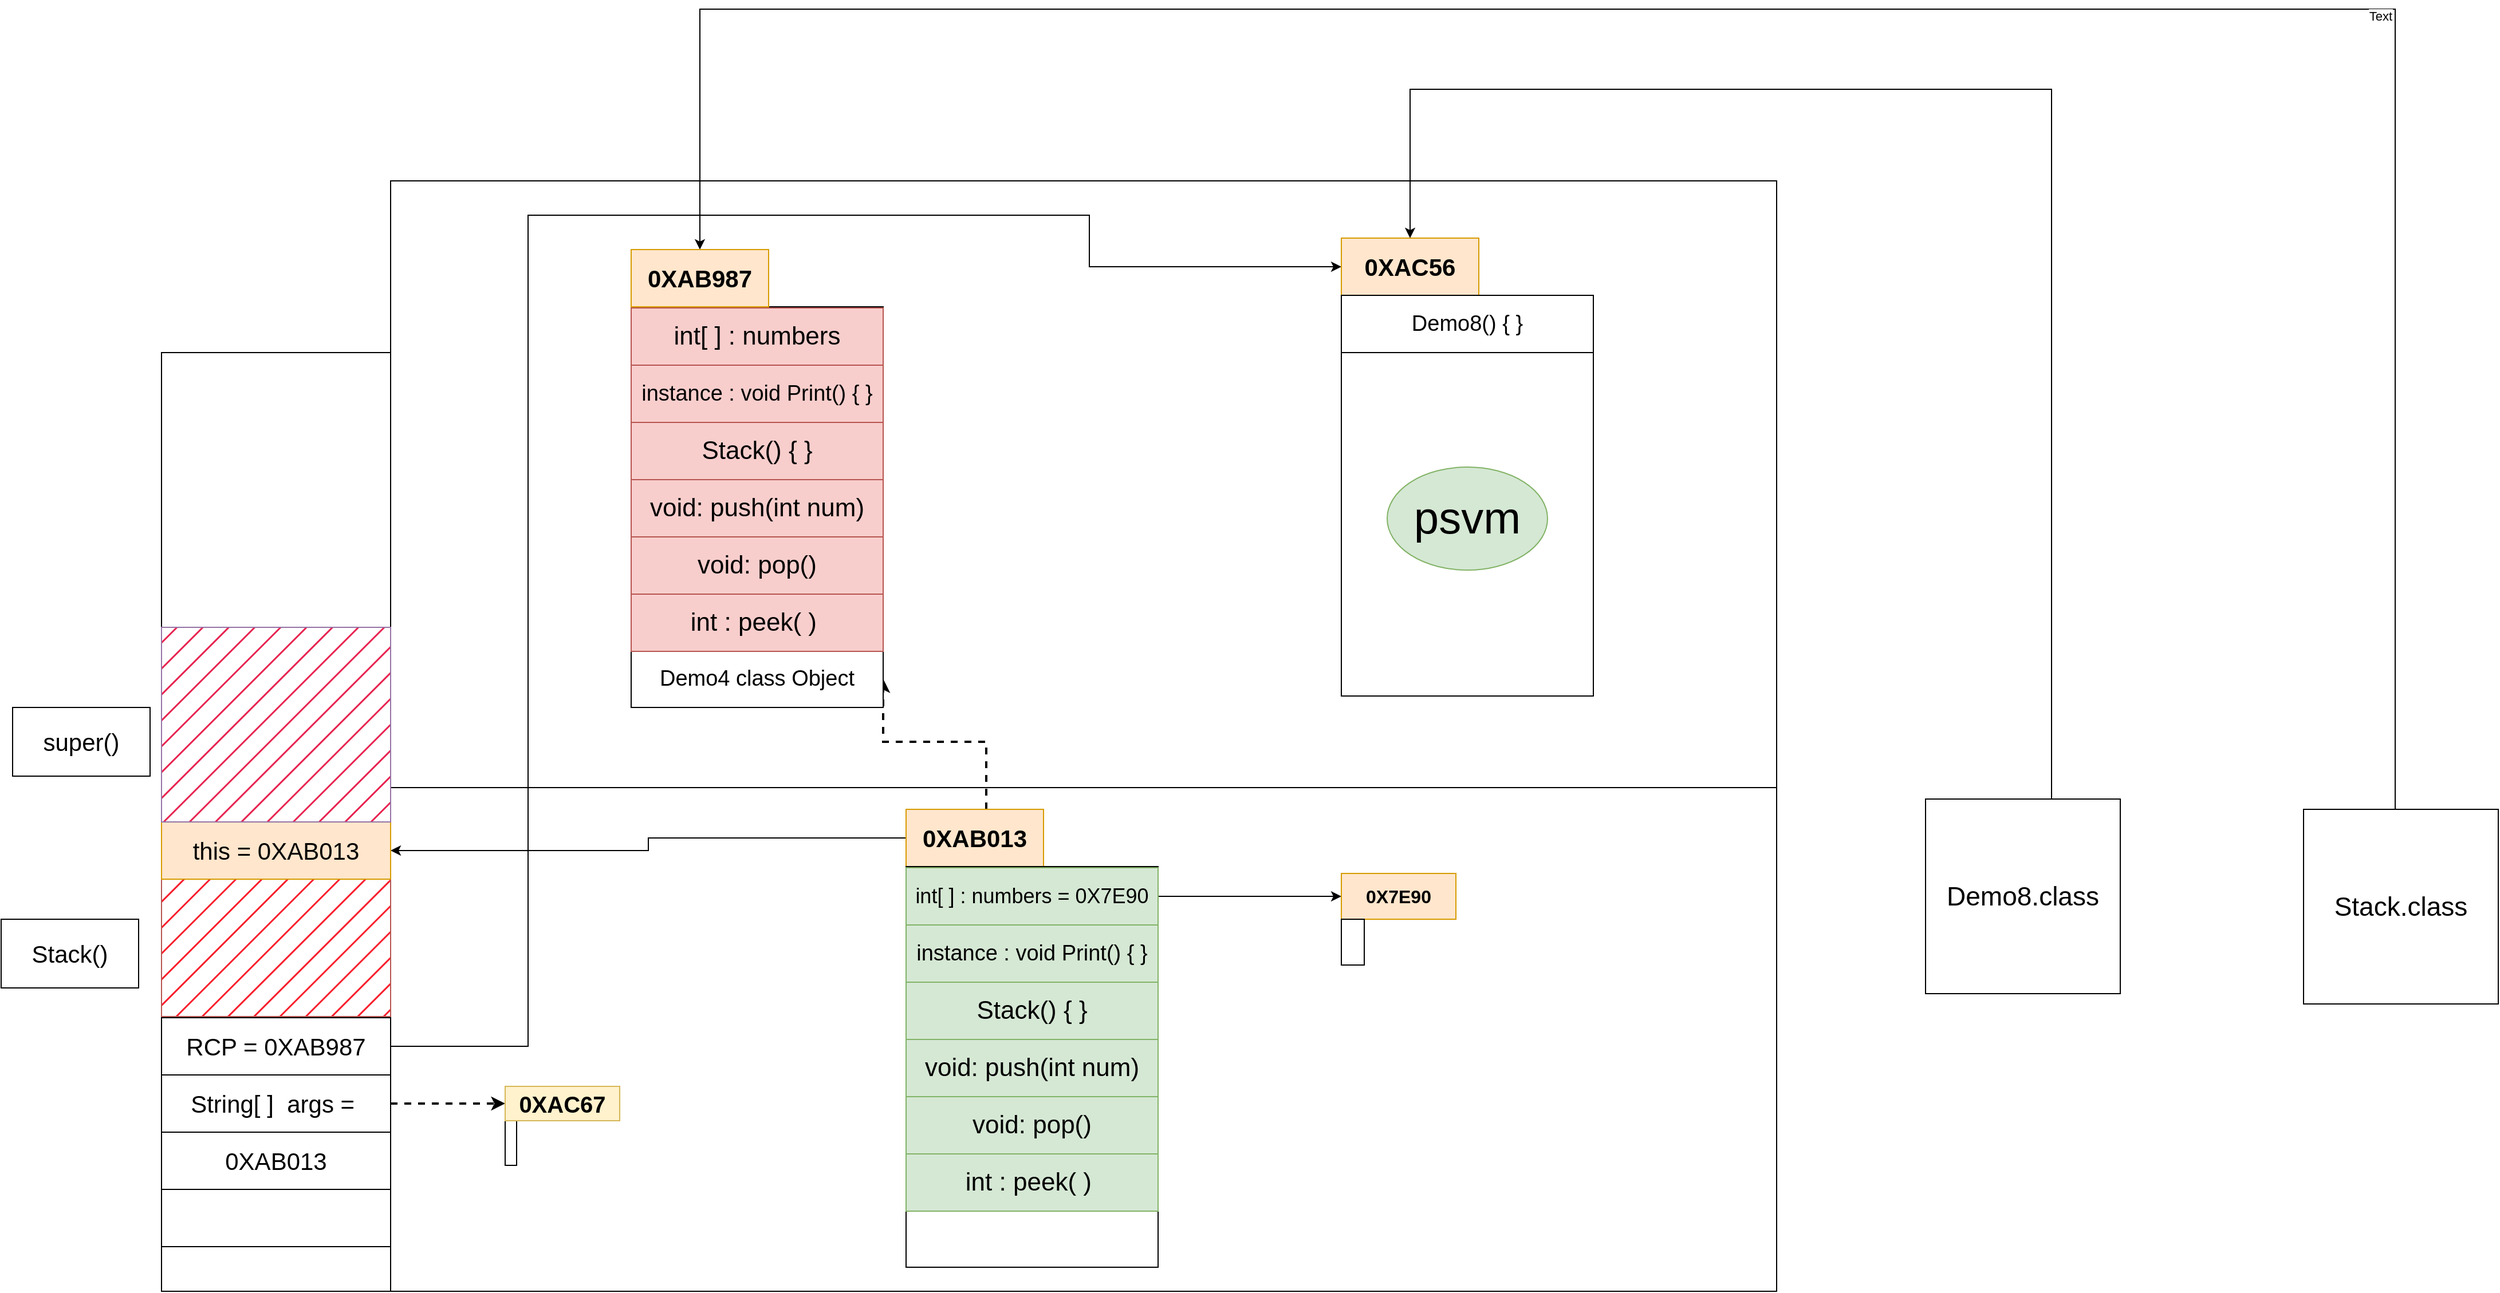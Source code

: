 <mxfile version="21.3.7" type="device" pages="5">
  <diagram name="Page-1" id="COIQyJhP0iQInXs-E9Vo">
    <mxGraphModel dx="2216" dy="1903" grid="1" gridSize="10" guides="1" tooltips="1" connect="1" arrows="1" fold="1" page="1" pageScale="1" pageWidth="850" pageHeight="1100" math="0" shadow="0">
      <root>
        <mxCell id="0" />
        <mxCell id="1" parent="0" />
        <mxCell id="hnUOdzB3kFyB9FRPAURl-1" value="" style="rounded=0;whiteSpace=wrap;html=1;" vertex="1" parent="1">
          <mxGeometry x="40" y="160" width="1030" height="820" as="geometry" />
        </mxCell>
        <mxCell id="hnUOdzB3kFyB9FRPAURl-2" value="" style="rounded=0;whiteSpace=wrap;html=1;" vertex="1" parent="1">
          <mxGeometry x="240" y="10" width="1210" height="530" as="geometry" />
        </mxCell>
        <mxCell id="hnUOdzB3kFyB9FRPAURl-3" value="" style="rounded=0;whiteSpace=wrap;html=1;" vertex="1" parent="1">
          <mxGeometry x="240" y="540" width="1210" height="440" as="geometry" />
        </mxCell>
        <mxCell id="hnUOdzB3kFyB9FRPAURl-4" value="" style="rounded=0;whiteSpace=wrap;html=1;fontSize=22;" vertex="1" parent="1">
          <mxGeometry x="40" y="891" width="200" height="50" as="geometry" />
        </mxCell>
        <mxCell id="hnUOdzB3kFyB9FRPAURl-5" style="edgeStyle=orthogonalEdgeStyle;rounded=0;orthogonalLoop=1;jettySize=auto;html=1;entryX=0;entryY=0.5;entryDx=0;entryDy=0;dashed=1;strokeWidth=2;" edge="1" parent="1" source="hnUOdzB3kFyB9FRPAURl-6" target="hnUOdzB3kFyB9FRPAURl-10">
          <mxGeometry relative="1" as="geometry" />
        </mxCell>
        <mxCell id="hnUOdzB3kFyB9FRPAURl-6" value="String[ ]&amp;nbsp; args =&amp;nbsp;" style="rounded=0;whiteSpace=wrap;html=1;fontSize=21;" vertex="1" parent="1">
          <mxGeometry x="40" y="791" width="200" height="50" as="geometry" />
        </mxCell>
        <mxCell id="izoFFICX82CBJz_hBlkL-1" style="edgeStyle=orthogonalEdgeStyle;rounded=0;orthogonalLoop=1;jettySize=auto;html=1;entryX=0;entryY=0.5;entryDx=0;entryDy=0;" edge="1" parent="1" source="hnUOdzB3kFyB9FRPAURl-8" target="hnUOdzB3kFyB9FRPAURl-48">
          <mxGeometry relative="1" as="geometry">
            <Array as="points">
              <mxPoint x="360" y="766" />
              <mxPoint x="360" y="40" />
              <mxPoint x="850" y="40" />
              <mxPoint x="850" y="85" />
            </Array>
          </mxGeometry>
        </mxCell>
        <mxCell id="hnUOdzB3kFyB9FRPAURl-8" value="RCP =&amp;nbsp;0XAB987" style="rounded=0;whiteSpace=wrap;html=1;fontSize=21;" vertex="1" parent="1">
          <mxGeometry x="40" y="741" width="200" height="50" as="geometry" />
        </mxCell>
        <mxCell id="hnUOdzB3kFyB9FRPAURl-9" value="" style="rounded=0;whiteSpace=wrap;html=1;" vertex="1" parent="1">
          <mxGeometry x="340" y="831" width="10" height="39" as="geometry" />
        </mxCell>
        <mxCell id="hnUOdzB3kFyB9FRPAURl-10" value="0XAC67" style="rounded=0;whiteSpace=wrap;html=1;fillColor=#fff2cc;strokeColor=#d6b656;fontSize=20;fontStyle=1" vertex="1" parent="1">
          <mxGeometry x="340" y="801" width="100" height="30" as="geometry" />
        </mxCell>
        <mxCell id="hnUOdzB3kFyB9FRPAURl-11" style="edgeStyle=orthogonalEdgeStyle;rounded=0;orthogonalLoop=1;jettySize=auto;html=1;entryX=0.5;entryY=0;entryDx=0;entryDy=0;" edge="1" parent="1" source="hnUOdzB3kFyB9FRPAURl-12" target="hnUOdzB3kFyB9FRPAURl-14">
          <mxGeometry relative="1" as="geometry">
            <Array as="points">
              <mxPoint x="1990" y="-140" />
              <mxPoint x="510" y="-140" />
            </Array>
          </mxGeometry>
        </mxCell>
        <mxCell id="hnUOdzB3kFyB9FRPAURl-53" value="Text" style="edgeLabel;html=1;align=center;verticalAlign=middle;resizable=0;points=[];" vertex="1" connectable="0" parent="hnUOdzB3kFyB9FRPAURl-11">
          <mxGeometry x="-0.404" y="5" relative="1" as="geometry">
            <mxPoint y="1" as="offset" />
          </mxGeometry>
        </mxCell>
        <mxCell id="hnUOdzB3kFyB9FRPAURl-12" value="Stack.class" style="rounded=0;whiteSpace=wrap;html=1;fontSize=23;" vertex="1" parent="1">
          <mxGeometry x="1910" y="559" width="170" height="170" as="geometry" />
        </mxCell>
        <mxCell id="hnUOdzB3kFyB9FRPAURl-13" value="" style="rounded=0;whiteSpace=wrap;html=1;" vertex="1" parent="1">
          <mxGeometry x="450" y="120" width="220" height="350" as="geometry" />
        </mxCell>
        <mxCell id="hnUOdzB3kFyB9FRPAURl-14" value="0XAB987" style="rounded=0;whiteSpace=wrap;html=1;fontSize=21;fontStyle=1;fillColor=#ffe6cc;strokeColor=#d79b00;" vertex="1" parent="1">
          <mxGeometry x="450" y="70" width="120" height="50" as="geometry" />
        </mxCell>
        <mxCell id="hnUOdzB3kFyB9FRPAURl-15" value="int[ ] : numbers" style="rounded=0;whiteSpace=wrap;html=1;fontSize=22;fillColor=#f8cecc;strokeColor=#b85450;" vertex="1" parent="1">
          <mxGeometry x="450" y="121" width="220" height="50" as="geometry" />
        </mxCell>
        <mxCell id="hnUOdzB3kFyB9FRPAURl-16" value="instance : void Print() { }" style="rounded=0;whiteSpace=wrap;html=1;fontSize=19;fillColor=#f8cecc;strokeColor=#b85450;" vertex="1" parent="1">
          <mxGeometry x="450" y="171" width="220" height="50" as="geometry" />
        </mxCell>
        <mxCell id="hnUOdzB3kFyB9FRPAURl-17" value="Stack() { }" style="rounded=0;whiteSpace=wrap;html=1;fontSize=22;fillColor=#f8cecc;strokeColor=#b85450;" vertex="1" parent="1">
          <mxGeometry x="450" y="221" width="220" height="50" as="geometry" />
        </mxCell>
        <mxCell id="hnUOdzB3kFyB9FRPAURl-19" style="edgeStyle=orthogonalEdgeStyle;rounded=0;orthogonalLoop=1;jettySize=auto;html=1;entryX=1;entryY=0.5;entryDx=0;entryDy=0;dashed=1;strokeWidth=2;" edge="1" parent="1" source="hnUOdzB3kFyB9FRPAURl-20" target="hnUOdzB3kFyB9FRPAURl-22">
          <mxGeometry relative="1" as="geometry">
            <Array as="points">
              <mxPoint x="760" y="500" />
            </Array>
          </mxGeometry>
        </mxCell>
        <mxCell id="hnUOdzB3kFyB9FRPAURl-51" style="edgeStyle=orthogonalEdgeStyle;rounded=0;orthogonalLoop=1;jettySize=auto;html=1;" edge="1" parent="1" source="hnUOdzB3kFyB9FRPAURl-20" target="hnUOdzB3kFyB9FRPAURl-29">
          <mxGeometry relative="1" as="geometry" />
        </mxCell>
        <mxCell id="hnUOdzB3kFyB9FRPAURl-20" value="0XAB013" style="rounded=0;whiteSpace=wrap;html=1;fontSize=21;fontStyle=1;fillColor=#ffe6cc;strokeColor=#d79b00;" vertex="1" parent="1">
          <mxGeometry x="690" y="559" width="120" height="50" as="geometry" />
        </mxCell>
        <mxCell id="hnUOdzB3kFyB9FRPAURl-22" value="Demo4 class Object" style="rounded=0;whiteSpace=wrap;html=1;fontSize=19;" vertex="1" parent="1">
          <mxGeometry x="450" y="420" width="220" height="50" as="geometry" />
        </mxCell>
        <mxCell id="hnUOdzB3kFyB9FRPAURl-25" value="" style="rounded=0;whiteSpace=wrap;html=1;fillColor=#F81E2C;strokeColor=#b85450;fillStyle=hatch;" vertex="1" parent="1">
          <mxGeometry x="40" y="570" width="200" height="170" as="geometry" />
        </mxCell>
        <mxCell id="hnUOdzB3kFyB9FRPAURl-27" value="Stack()" style="rounded=0;whiteSpace=wrap;html=1;fontSize=21;" vertex="1" parent="1">
          <mxGeometry x="-100" y="655" width="120" height="60" as="geometry" />
        </mxCell>
        <mxCell id="hnUOdzB3kFyB9FRPAURl-29" value="this =&amp;nbsp;0XAB013" style="rounded=0;whiteSpace=wrap;html=1;fontSize=21;fillColor=#ffe6cc;strokeColor=#d79b00;" vertex="1" parent="1">
          <mxGeometry x="40" y="570" width="200" height="50" as="geometry" />
        </mxCell>
        <mxCell id="hnUOdzB3kFyB9FRPAURl-30" value="" style="rounded=0;whiteSpace=wrap;html=1;fillColor=#E72350;strokeColor=#9673a6;fillStyle=hatch;" vertex="1" parent="1">
          <mxGeometry x="40" y="400" width="200" height="170" as="geometry" />
        </mxCell>
        <mxCell id="hnUOdzB3kFyB9FRPAURl-31" value="super()" style="rounded=0;whiteSpace=wrap;html=1;fontSize=21;" vertex="1" parent="1">
          <mxGeometry x="-90" y="470" width="120" height="60" as="geometry" />
        </mxCell>
        <mxCell id="hnUOdzB3kFyB9FRPAURl-33" value="0XAB013" style="rounded=0;whiteSpace=wrap;html=1;fontSize=21;" vertex="1" parent="1">
          <mxGeometry x="40" y="841" width="200" height="50" as="geometry" />
        </mxCell>
        <mxCell id="hnUOdzB3kFyB9FRPAURl-37" value="void: push(int num)" style="rounded=0;whiteSpace=wrap;html=1;fontSize=22;fillColor=#f8cecc;strokeColor=#b85450;" vertex="1" parent="1">
          <mxGeometry x="450" y="271" width="220" height="50" as="geometry" />
        </mxCell>
        <mxCell id="hnUOdzB3kFyB9FRPAURl-38" value="void: pop()" style="rounded=0;whiteSpace=wrap;html=1;fontSize=22;fillColor=#f8cecc;strokeColor=#b85450;" vertex="1" parent="1">
          <mxGeometry x="450" y="321" width="220" height="50" as="geometry" />
        </mxCell>
        <mxCell id="hnUOdzB3kFyB9FRPAURl-39" value="int : peek( )&amp;nbsp;" style="rounded=0;whiteSpace=wrap;html=1;fontSize=22;fillColor=#f8cecc;strokeColor=#b85450;" vertex="1" parent="1">
          <mxGeometry x="450" y="371" width="220" height="50" as="geometry" />
        </mxCell>
        <mxCell id="hnUOdzB3kFyB9FRPAURl-40" value="" style="rounded=0;whiteSpace=wrap;html=1;" vertex="1" parent="1">
          <mxGeometry x="690" y="609" width="220" height="350" as="geometry" />
        </mxCell>
        <mxCell id="XRVxepeeaQWZ2Q1hh6Sv-3" style="edgeStyle=orthogonalEdgeStyle;rounded=0;orthogonalLoop=1;jettySize=auto;html=1;entryX=0;entryY=0.5;entryDx=0;entryDy=0;" edge="1" parent="1" source="hnUOdzB3kFyB9FRPAURl-41" target="XRVxepeeaQWZ2Q1hh6Sv-1">
          <mxGeometry relative="1" as="geometry" />
        </mxCell>
        <mxCell id="hnUOdzB3kFyB9FRPAURl-41" value="int[ ] : numbers =&amp;nbsp;0X7E90" style="rounded=0;whiteSpace=wrap;html=1;fontSize=18;fillColor=#d5e8d4;strokeColor=#82b366;" vertex="1" parent="1">
          <mxGeometry x="690" y="610" width="220" height="50" as="geometry" />
        </mxCell>
        <mxCell id="hnUOdzB3kFyB9FRPAURl-42" value="instance : void Print() { }" style="rounded=0;whiteSpace=wrap;html=1;fontSize=19;fillColor=#d5e8d4;strokeColor=#82b366;" vertex="1" parent="1">
          <mxGeometry x="690" y="660" width="220" height="50" as="geometry" />
        </mxCell>
        <mxCell id="hnUOdzB3kFyB9FRPAURl-43" value="Stack() { }" style="rounded=0;whiteSpace=wrap;html=1;fontSize=22;fillColor=#d5e8d4;strokeColor=#82b366;" vertex="1" parent="1">
          <mxGeometry x="690" y="710" width="220" height="50" as="geometry" />
        </mxCell>
        <mxCell id="hnUOdzB3kFyB9FRPAURl-44" value="void: push(int num)" style="rounded=0;whiteSpace=wrap;html=1;fontSize=22;fillColor=#d5e8d4;strokeColor=#82b366;" vertex="1" parent="1">
          <mxGeometry x="690" y="760" width="220" height="50" as="geometry" />
        </mxCell>
        <mxCell id="hnUOdzB3kFyB9FRPAURl-45" value="void: pop()" style="rounded=0;whiteSpace=wrap;html=1;fontSize=22;fillColor=#d5e8d4;strokeColor=#82b366;" vertex="1" parent="1">
          <mxGeometry x="690" y="810" width="220" height="50" as="geometry" />
        </mxCell>
        <mxCell id="hnUOdzB3kFyB9FRPAURl-46" value="int : peek( )&amp;nbsp;" style="rounded=0;whiteSpace=wrap;html=1;fontSize=22;fillColor=#d5e8d4;strokeColor=#82b366;" vertex="1" parent="1">
          <mxGeometry x="690" y="860" width="220" height="50" as="geometry" />
        </mxCell>
        <mxCell id="hnUOdzB3kFyB9FRPAURl-47" value="" style="rounded=0;whiteSpace=wrap;html=1;" vertex="1" parent="1">
          <mxGeometry x="1070" y="110" width="220" height="350" as="geometry" />
        </mxCell>
        <mxCell id="hnUOdzB3kFyB9FRPAURl-48" value="0XAC56" style="rounded=0;whiteSpace=wrap;html=1;fontSize=21;fontStyle=1;fillColor=#ffe6cc;strokeColor=#d79b00;" vertex="1" parent="1">
          <mxGeometry x="1070" y="60" width="120" height="50" as="geometry" />
        </mxCell>
        <mxCell id="hnUOdzB3kFyB9FRPAURl-49" value="Demo8() { }" style="rounded=0;whiteSpace=wrap;html=1;fontSize=19;" vertex="1" parent="1">
          <mxGeometry x="1070" y="110" width="220" height="50" as="geometry" />
        </mxCell>
        <mxCell id="hnUOdzB3kFyB9FRPAURl-52" value="psvm" style="shape=ellipse;html=1;dashed=0;whiteSpace=wrap;perimeter=ellipsePerimeter;fontSize=39;fillColor=#d5e8d4;strokeColor=#82b366;" vertex="1" parent="1">
          <mxGeometry x="1110" y="260" width="140" height="90" as="geometry" />
        </mxCell>
        <mxCell id="hnUOdzB3kFyB9FRPAURl-55" style="edgeStyle=orthogonalEdgeStyle;rounded=0;orthogonalLoop=1;jettySize=auto;html=1;entryX=0.5;entryY=0;entryDx=0;entryDy=0;" edge="1" parent="1" source="hnUOdzB3kFyB9FRPAURl-54" target="hnUOdzB3kFyB9FRPAURl-48">
          <mxGeometry relative="1" as="geometry">
            <Array as="points">
              <mxPoint x="1690" y="-70" />
              <mxPoint x="1130" y="-70" />
            </Array>
          </mxGeometry>
        </mxCell>
        <mxCell id="hnUOdzB3kFyB9FRPAURl-54" value="Demo8.class" style="rounded=0;whiteSpace=wrap;html=1;fontSize=23;" vertex="1" parent="1">
          <mxGeometry x="1580" y="550" width="170" height="170" as="geometry" />
        </mxCell>
        <mxCell id="XRVxepeeaQWZ2Q1hh6Sv-1" value="0X7E90" style="rounded=0;whiteSpace=wrap;html=1;fillColor=#ffe6cc;strokeColor=#d79b00;fontSize=16;fontStyle=1" vertex="1" parent="1">
          <mxGeometry x="1070" y="615" width="100" height="40" as="geometry" />
        </mxCell>
        <mxCell id="XRVxepeeaQWZ2Q1hh6Sv-2" value="" style="rounded=0;whiteSpace=wrap;html=1;" vertex="1" parent="1">
          <mxGeometry x="1070" y="655" width="20" height="40" as="geometry" />
        </mxCell>
      </root>
    </mxGraphModel>
  </diagram>
  <diagram id="zcMEvcoDriiPFsv694MN" name="Page-2">
    <mxGraphModel dx="2049" dy="2304" grid="1" gridSize="10" guides="1" tooltips="1" connect="1" arrows="1" fold="1" page="1" pageScale="1" pageWidth="850" pageHeight="1100" math="0" shadow="0">
      <root>
        <mxCell id="0" />
        <mxCell id="1" parent="0" />
        <mxCell id="2EXYyBfdQXPqUuGO9ZbP-1" value="" style="rounded=0;whiteSpace=wrap;html=1;" vertex="1" parent="1">
          <mxGeometry x="40" y="160" width="1030" height="820" as="geometry" />
        </mxCell>
        <mxCell id="2EXYyBfdQXPqUuGO9ZbP-2" value="" style="rounded=0;whiteSpace=wrap;html=1;" vertex="1" parent="1">
          <mxGeometry x="240" y="10" width="1210" height="530" as="geometry" />
        </mxCell>
        <mxCell id="2EXYyBfdQXPqUuGO9ZbP-3" value="" style="rounded=0;whiteSpace=wrap;html=1;" vertex="1" parent="1">
          <mxGeometry x="240" y="540" width="1210" height="440" as="geometry" />
        </mxCell>
        <mxCell id="2EXYyBfdQXPqUuGO9ZbP-48" style="edgeStyle=orthogonalEdgeStyle;rounded=0;orthogonalLoop=1;jettySize=auto;html=1;entryX=0;entryY=0.5;entryDx=0;entryDy=0;" edge="1" parent="1" source="2EXYyBfdQXPqUuGO9ZbP-4" target="2EXYyBfdQXPqUuGO9ZbP-21">
          <mxGeometry relative="1" as="geometry" />
        </mxCell>
        <mxCell id="2EXYyBfdQXPqUuGO9ZbP-4" value="s1 =&amp;nbsp;0XAB013" style="rounded=0;whiteSpace=wrap;html=1;fontSize=22;" vertex="1" parent="1">
          <mxGeometry x="40" y="891" width="200" height="50" as="geometry" />
        </mxCell>
        <mxCell id="2EXYyBfdQXPqUuGO9ZbP-5" style="edgeStyle=orthogonalEdgeStyle;rounded=0;orthogonalLoop=1;jettySize=auto;html=1;entryX=0;entryY=0.5;entryDx=0;entryDy=0;dashed=1;strokeWidth=2;" edge="1" parent="1" source="2EXYyBfdQXPqUuGO9ZbP-6" target="2EXYyBfdQXPqUuGO9ZbP-10">
          <mxGeometry relative="1" as="geometry" />
        </mxCell>
        <mxCell id="2EXYyBfdQXPqUuGO9ZbP-6" value="String[ ]&amp;nbsp; args =&amp;nbsp;" style="rounded=0;whiteSpace=wrap;html=1;fontSize=21;" vertex="1" parent="1">
          <mxGeometry x="40" y="791" width="200" height="50" as="geometry" />
        </mxCell>
        <mxCell id="2EXYyBfdQXPqUuGO9ZbP-7" style="edgeStyle=orthogonalEdgeStyle;rounded=0;orthogonalLoop=1;jettySize=auto;html=1;entryX=0;entryY=0.5;entryDx=0;entryDy=0;dashed=1;strokeWidth=2;exitX=1;exitY=0.5;exitDx=0;exitDy=0;" edge="1" parent="1" source="2EXYyBfdQXPqUuGO9ZbP-8" target="2EXYyBfdQXPqUuGO9ZbP-15">
          <mxGeometry relative="1" as="geometry">
            <Array as="points">
              <mxPoint x="300" y="854" />
              <mxPoint x="300" y="95" />
            </Array>
          </mxGeometry>
        </mxCell>
        <mxCell id="2EXYyBfdQXPqUuGO9ZbP-8" value="RCP =&amp;nbsp;0XAB987" style="rounded=0;whiteSpace=wrap;html=1;fontSize=21;" vertex="1" parent="1">
          <mxGeometry x="40" y="741" width="200" height="50" as="geometry" />
        </mxCell>
        <mxCell id="2EXYyBfdQXPqUuGO9ZbP-9" value="" style="rounded=0;whiteSpace=wrap;html=1;" vertex="1" parent="1">
          <mxGeometry x="340" y="831" width="10" height="39" as="geometry" />
        </mxCell>
        <mxCell id="2EXYyBfdQXPqUuGO9ZbP-10" value="0XAC67" style="rounded=0;whiteSpace=wrap;html=1;fillColor=#fff2cc;strokeColor=#d6b656;fontSize=20;fontStyle=1" vertex="1" parent="1">
          <mxGeometry x="340" y="801" width="100" height="30" as="geometry" />
        </mxCell>
        <mxCell id="2EXYyBfdQXPqUuGO9ZbP-11" style="edgeStyle=orthogonalEdgeStyle;rounded=0;orthogonalLoop=1;jettySize=auto;html=1;entryX=0.5;entryY=0;entryDx=0;entryDy=0;" edge="1" parent="1" source="2EXYyBfdQXPqUuGO9ZbP-13" target="2EXYyBfdQXPqUuGO9ZbP-15">
          <mxGeometry relative="1" as="geometry">
            <Array as="points">
              <mxPoint x="1990" y="-140" />
              <mxPoint x="510" y="-140" />
            </Array>
          </mxGeometry>
        </mxCell>
        <mxCell id="2EXYyBfdQXPqUuGO9ZbP-12" value="Text" style="edgeLabel;html=1;align=center;verticalAlign=middle;resizable=0;points=[];" vertex="1" connectable="0" parent="2EXYyBfdQXPqUuGO9ZbP-11">
          <mxGeometry x="-0.404" y="5" relative="1" as="geometry">
            <mxPoint y="1" as="offset" />
          </mxGeometry>
        </mxCell>
        <mxCell id="2EXYyBfdQXPqUuGO9ZbP-13" value="Stack.class" style="rounded=0;whiteSpace=wrap;html=1;fontSize=23;" vertex="1" parent="1">
          <mxGeometry x="1910" y="559" width="170" height="170" as="geometry" />
        </mxCell>
        <mxCell id="2EXYyBfdQXPqUuGO9ZbP-14" value="" style="rounded=0;whiteSpace=wrap;html=1;" vertex="1" parent="1">
          <mxGeometry x="450" y="120" width="220" height="350" as="geometry" />
        </mxCell>
        <mxCell id="2EXYyBfdQXPqUuGO9ZbP-15" value="0XAB987" style="rounded=0;whiteSpace=wrap;html=1;fontSize=21;fontStyle=1;fillColor=#ffe6cc;strokeColor=#d79b00;" vertex="1" parent="1">
          <mxGeometry x="450" y="70" width="120" height="50" as="geometry" />
        </mxCell>
        <mxCell id="2EXYyBfdQXPqUuGO9ZbP-16" value="int[ ] : numbers" style="rounded=0;whiteSpace=wrap;html=1;fontSize=22;fillColor=#f8cecc;strokeColor=#b85450;" vertex="1" parent="1">
          <mxGeometry x="450" y="121" width="220" height="50" as="geometry" />
        </mxCell>
        <mxCell id="2EXYyBfdQXPqUuGO9ZbP-17" value="instance : void Print() { }" style="rounded=0;whiteSpace=wrap;html=1;fontSize=19;fillColor=#f8cecc;strokeColor=#b85450;" vertex="1" parent="1">
          <mxGeometry x="450" y="171" width="220" height="50" as="geometry" />
        </mxCell>
        <mxCell id="2EXYyBfdQXPqUuGO9ZbP-18" value="Stack() { }" style="rounded=0;whiteSpace=wrap;html=1;fontSize=22;fillColor=#f8cecc;strokeColor=#b85450;" vertex="1" parent="1">
          <mxGeometry x="450" y="221" width="220" height="50" as="geometry" />
        </mxCell>
        <mxCell id="2EXYyBfdQXPqUuGO9ZbP-19" style="edgeStyle=orthogonalEdgeStyle;rounded=0;orthogonalLoop=1;jettySize=auto;html=1;entryX=1;entryY=0.5;entryDx=0;entryDy=0;dashed=1;strokeWidth=2;" edge="1" parent="1" source="2EXYyBfdQXPqUuGO9ZbP-21" target="2EXYyBfdQXPqUuGO9ZbP-22">
          <mxGeometry relative="1" as="geometry">
            <Array as="points">
              <mxPoint x="760" y="500" />
            </Array>
          </mxGeometry>
        </mxCell>
        <mxCell id="2EXYyBfdQXPqUuGO9ZbP-21" value="0XAB013" style="rounded=0;whiteSpace=wrap;html=1;fontSize=21;fontStyle=1;fillColor=#ffe6cc;strokeColor=#d79b00;" vertex="1" parent="1">
          <mxGeometry x="690" y="559" width="120" height="50" as="geometry" />
        </mxCell>
        <mxCell id="2EXYyBfdQXPqUuGO9ZbP-22" value="Demo4 class Object" style="rounded=0;whiteSpace=wrap;html=1;fontSize=19;" vertex="1" parent="1">
          <mxGeometry x="450" y="420" width="220" height="50" as="geometry" />
        </mxCell>
        <mxCell id="2EXYyBfdQXPqUuGO9ZbP-28" value="0XAB013" style="rounded=0;whiteSpace=wrap;html=1;fontSize=21;" vertex="1" parent="1">
          <mxGeometry x="40" y="841" width="200" height="50" as="geometry" />
        </mxCell>
        <mxCell id="2EXYyBfdQXPqUuGO9ZbP-29" value="void: push(int num)" style="rounded=0;whiteSpace=wrap;html=1;fontSize=22;fillColor=#f8cecc;strokeColor=#b85450;" vertex="1" parent="1">
          <mxGeometry x="450" y="271" width="220" height="50" as="geometry" />
        </mxCell>
        <mxCell id="2EXYyBfdQXPqUuGO9ZbP-30" value="void: pop()" style="rounded=0;whiteSpace=wrap;html=1;fontSize=22;fillColor=#f8cecc;strokeColor=#b85450;" vertex="1" parent="1">
          <mxGeometry x="450" y="321" width="220" height="50" as="geometry" />
        </mxCell>
        <mxCell id="2EXYyBfdQXPqUuGO9ZbP-31" value="int : peek( )&amp;nbsp;" style="rounded=0;whiteSpace=wrap;html=1;fontSize=22;fillColor=#f8cecc;strokeColor=#b85450;" vertex="1" parent="1">
          <mxGeometry x="450" y="371" width="220" height="50" as="geometry" />
        </mxCell>
        <mxCell id="2EXYyBfdQXPqUuGO9ZbP-32" value="" style="rounded=0;whiteSpace=wrap;html=1;" vertex="1" parent="1">
          <mxGeometry x="690" y="609" width="220" height="350" as="geometry" />
        </mxCell>
        <mxCell id="2EXYyBfdQXPqUuGO9ZbP-33" style="edgeStyle=orthogonalEdgeStyle;rounded=0;orthogonalLoop=1;jettySize=auto;html=1;entryX=0;entryY=0.5;entryDx=0;entryDy=0;" edge="1" parent="1" source="2EXYyBfdQXPqUuGO9ZbP-34" target="2EXYyBfdQXPqUuGO9ZbP-46">
          <mxGeometry relative="1" as="geometry" />
        </mxCell>
        <mxCell id="2EXYyBfdQXPqUuGO9ZbP-34" value="int[ ] : numbers =&amp;nbsp;0X7E90" style="rounded=0;whiteSpace=wrap;html=1;fontSize=18;fillColor=#d5e8d4;strokeColor=#82b366;" vertex="1" parent="1">
          <mxGeometry x="690" y="610" width="220" height="50" as="geometry" />
        </mxCell>
        <mxCell id="2EXYyBfdQXPqUuGO9ZbP-35" value="instance : void Print() { }" style="rounded=0;whiteSpace=wrap;html=1;fontSize=19;fillColor=#d5e8d4;strokeColor=#82b366;" vertex="1" parent="1">
          <mxGeometry x="690" y="660" width="220" height="50" as="geometry" />
        </mxCell>
        <mxCell id="2EXYyBfdQXPqUuGO9ZbP-36" value="Stack() { }" style="rounded=0;whiteSpace=wrap;html=1;fontSize=22;fillColor=#d5e8d4;strokeColor=#82b366;" vertex="1" parent="1">
          <mxGeometry x="690" y="710" width="220" height="50" as="geometry" />
        </mxCell>
        <mxCell id="2EXYyBfdQXPqUuGO9ZbP-37" value="void: push(int num)" style="rounded=0;whiteSpace=wrap;html=1;fontSize=22;fillColor=#d5e8d4;strokeColor=#82b366;" vertex="1" parent="1">
          <mxGeometry x="690" y="760" width="220" height="50" as="geometry" />
        </mxCell>
        <mxCell id="2EXYyBfdQXPqUuGO9ZbP-38" value="void: pop()" style="rounded=0;whiteSpace=wrap;html=1;fontSize=22;fillColor=#d5e8d4;strokeColor=#82b366;" vertex="1" parent="1">
          <mxGeometry x="690" y="810" width="220" height="50" as="geometry" />
        </mxCell>
        <mxCell id="2EXYyBfdQXPqUuGO9ZbP-39" value="int : peek( )&amp;nbsp;" style="rounded=0;whiteSpace=wrap;html=1;fontSize=22;fillColor=#d5e8d4;strokeColor=#82b366;" vertex="1" parent="1">
          <mxGeometry x="690" y="860" width="220" height="50" as="geometry" />
        </mxCell>
        <mxCell id="2EXYyBfdQXPqUuGO9ZbP-40" value="" style="rounded=0;whiteSpace=wrap;html=1;" vertex="1" parent="1">
          <mxGeometry x="1070" y="110" width="220" height="350" as="geometry" />
        </mxCell>
        <mxCell id="2EXYyBfdQXPqUuGO9ZbP-41" value="0XAC56" style="rounded=0;whiteSpace=wrap;html=1;fontSize=21;fontStyle=1;fillColor=#ffe6cc;strokeColor=#d79b00;" vertex="1" parent="1">
          <mxGeometry x="1070" y="60" width="120" height="50" as="geometry" />
        </mxCell>
        <mxCell id="2EXYyBfdQXPqUuGO9ZbP-42" value="Demo8() { }" style="rounded=0;whiteSpace=wrap;html=1;fontSize=19;" vertex="1" parent="1">
          <mxGeometry x="1070" y="110" width="220" height="50" as="geometry" />
        </mxCell>
        <mxCell id="2EXYyBfdQXPqUuGO9ZbP-43" value="psvm" style="shape=ellipse;html=1;dashed=0;whiteSpace=wrap;perimeter=ellipsePerimeter;fontSize=39;fillColor=#d5e8d4;strokeColor=#82b366;" vertex="1" parent="1">
          <mxGeometry x="1110" y="260" width="140" height="90" as="geometry" />
        </mxCell>
        <mxCell id="2EXYyBfdQXPqUuGO9ZbP-44" style="edgeStyle=orthogonalEdgeStyle;rounded=0;orthogonalLoop=1;jettySize=auto;html=1;entryX=0.5;entryY=0;entryDx=0;entryDy=0;" edge="1" parent="1" source="2EXYyBfdQXPqUuGO9ZbP-45" target="2EXYyBfdQXPqUuGO9ZbP-41">
          <mxGeometry relative="1" as="geometry">
            <Array as="points">
              <mxPoint x="1690" y="-70" />
              <mxPoint x="1130" y="-70" />
            </Array>
          </mxGeometry>
        </mxCell>
        <mxCell id="2EXYyBfdQXPqUuGO9ZbP-45" value="Demo8.class" style="rounded=0;whiteSpace=wrap;html=1;fontSize=23;" vertex="1" parent="1">
          <mxGeometry x="1580" y="550" width="170" height="170" as="geometry" />
        </mxCell>
        <mxCell id="2EXYyBfdQXPqUuGO9ZbP-46" value="0X7E90" style="rounded=0;whiteSpace=wrap;html=1;fillColor=#ffe6cc;strokeColor=#d79b00;fontSize=16;fontStyle=1" vertex="1" parent="1">
          <mxGeometry x="1070" y="615" width="100" height="40" as="geometry" />
        </mxCell>
        <mxCell id="2EXYyBfdQXPqUuGO9ZbP-47" value="" style="rounded=0;whiteSpace=wrap;html=1;" vertex="1" parent="1">
          <mxGeometry x="1070" y="655" width="20" height="40" as="geometry" />
        </mxCell>
      </root>
    </mxGraphModel>
  </diagram>
  <diagram name="page-3" id="xqEVTrPQ5a3Dl3rxVu-7">
    <mxGraphModel dx="1793" dy="2154" grid="1" gridSize="10" guides="1" tooltips="1" connect="1" arrows="1" fold="1" page="1" pageScale="1" pageWidth="850" pageHeight="1100" math="0" shadow="0">
      <root>
        <mxCell id="qiTzWWOCeDhqCO6XvKXr-0" />
        <mxCell id="qiTzWWOCeDhqCO6XvKXr-1" parent="qiTzWWOCeDhqCO6XvKXr-0" />
        <mxCell id="qiTzWWOCeDhqCO6XvKXr-2" value="" style="rounded=0;whiteSpace=wrap;html=1;" vertex="1" parent="qiTzWWOCeDhqCO6XvKXr-1">
          <mxGeometry x="40" y="160" width="1030" height="820" as="geometry" />
        </mxCell>
        <mxCell id="qiTzWWOCeDhqCO6XvKXr-3" value="" style="rounded=0;whiteSpace=wrap;html=1;" vertex="1" parent="qiTzWWOCeDhqCO6XvKXr-1">
          <mxGeometry x="240" y="10" width="1210" height="530" as="geometry" />
        </mxCell>
        <mxCell id="qiTzWWOCeDhqCO6XvKXr-4" value="" style="rounded=0;whiteSpace=wrap;html=1;" vertex="1" parent="qiTzWWOCeDhqCO6XvKXr-1">
          <mxGeometry x="240" y="540" width="1210" height="440" as="geometry" />
        </mxCell>
        <mxCell id="qiTzWWOCeDhqCO6XvKXr-5" style="edgeStyle=orthogonalEdgeStyle;rounded=0;orthogonalLoop=1;jettySize=auto;html=1;entryX=0;entryY=0.5;entryDx=0;entryDy=0;" edge="1" parent="qiTzWWOCeDhqCO6XvKXr-1" source="qiTzWWOCeDhqCO6XvKXr-6" target="qiTzWWOCeDhqCO6XvKXr-22">
          <mxGeometry relative="1" as="geometry" />
        </mxCell>
        <mxCell id="qiTzWWOCeDhqCO6XvKXr-6" value="s1 =&amp;nbsp;0XAB013" style="rounded=0;whiteSpace=wrap;html=1;fontSize=22;" vertex="1" parent="qiTzWWOCeDhqCO6XvKXr-1">
          <mxGeometry x="40" y="891" width="200" height="50" as="geometry" />
        </mxCell>
        <mxCell id="qiTzWWOCeDhqCO6XvKXr-7" style="edgeStyle=orthogonalEdgeStyle;rounded=0;orthogonalLoop=1;jettySize=auto;html=1;entryX=0;entryY=0.5;entryDx=0;entryDy=0;dashed=1;strokeWidth=2;" edge="1" parent="qiTzWWOCeDhqCO6XvKXr-1" source="qiTzWWOCeDhqCO6XvKXr-8" target="qiTzWWOCeDhqCO6XvKXr-12">
          <mxGeometry relative="1" as="geometry" />
        </mxCell>
        <mxCell id="qiTzWWOCeDhqCO6XvKXr-8" value="String[ ]&amp;nbsp; args =&amp;nbsp;" style="rounded=0;whiteSpace=wrap;html=1;fontSize=21;" vertex="1" parent="qiTzWWOCeDhqCO6XvKXr-1">
          <mxGeometry x="40" y="791" width="200" height="50" as="geometry" />
        </mxCell>
        <mxCell id="qiTzWWOCeDhqCO6XvKXr-9" style="edgeStyle=orthogonalEdgeStyle;rounded=0;orthogonalLoop=1;jettySize=auto;html=1;entryX=0;entryY=0.5;entryDx=0;entryDy=0;dashed=1;strokeWidth=2;exitX=1;exitY=0.5;exitDx=0;exitDy=0;" edge="1" parent="qiTzWWOCeDhqCO6XvKXr-1" source="qiTzWWOCeDhqCO6XvKXr-10" target="qiTzWWOCeDhqCO6XvKXr-17">
          <mxGeometry relative="1" as="geometry">
            <Array as="points">
              <mxPoint x="300" y="854" />
              <mxPoint x="300" y="95" />
            </Array>
          </mxGeometry>
        </mxCell>
        <mxCell id="qiTzWWOCeDhqCO6XvKXr-10" value="RCP =&amp;nbsp;0XAB987" style="rounded=0;whiteSpace=wrap;html=1;fontSize=21;" vertex="1" parent="qiTzWWOCeDhqCO6XvKXr-1">
          <mxGeometry x="40" y="741" width="200" height="50" as="geometry" />
        </mxCell>
        <mxCell id="qiTzWWOCeDhqCO6XvKXr-11" value="" style="rounded=0;whiteSpace=wrap;html=1;" vertex="1" parent="qiTzWWOCeDhqCO6XvKXr-1">
          <mxGeometry x="340" y="831" width="10" height="39" as="geometry" />
        </mxCell>
        <mxCell id="qiTzWWOCeDhqCO6XvKXr-12" value="0XAC67" style="rounded=0;whiteSpace=wrap;html=1;fillColor=#fff2cc;strokeColor=#d6b656;fontSize=20;fontStyle=1" vertex="1" parent="qiTzWWOCeDhqCO6XvKXr-1">
          <mxGeometry x="340" y="801" width="100" height="30" as="geometry" />
        </mxCell>
        <mxCell id="qiTzWWOCeDhqCO6XvKXr-13" style="edgeStyle=orthogonalEdgeStyle;rounded=0;orthogonalLoop=1;jettySize=auto;html=1;entryX=0.5;entryY=0;entryDx=0;entryDy=0;" edge="1" parent="qiTzWWOCeDhqCO6XvKXr-1" source="qiTzWWOCeDhqCO6XvKXr-15" target="qiTzWWOCeDhqCO6XvKXr-17">
          <mxGeometry relative="1" as="geometry">
            <Array as="points">
              <mxPoint x="1990" y="-140" />
              <mxPoint x="510" y="-140" />
            </Array>
          </mxGeometry>
        </mxCell>
        <mxCell id="qiTzWWOCeDhqCO6XvKXr-14" value="Text" style="edgeLabel;html=1;align=center;verticalAlign=middle;resizable=0;points=[];" vertex="1" connectable="0" parent="qiTzWWOCeDhqCO6XvKXr-13">
          <mxGeometry x="-0.404" y="5" relative="1" as="geometry">
            <mxPoint y="1" as="offset" />
          </mxGeometry>
        </mxCell>
        <mxCell id="qiTzWWOCeDhqCO6XvKXr-15" value="Stack.class" style="rounded=0;whiteSpace=wrap;html=1;fontSize=23;" vertex="1" parent="qiTzWWOCeDhqCO6XvKXr-1">
          <mxGeometry x="1910" y="559" width="170" height="170" as="geometry" />
        </mxCell>
        <mxCell id="qiTzWWOCeDhqCO6XvKXr-16" value="" style="rounded=0;whiteSpace=wrap;html=1;" vertex="1" parent="qiTzWWOCeDhqCO6XvKXr-1">
          <mxGeometry x="450" y="120" width="220" height="350" as="geometry" />
        </mxCell>
        <mxCell id="qiTzWWOCeDhqCO6XvKXr-17" value="0XAB987" style="rounded=0;whiteSpace=wrap;html=1;fontSize=21;fontStyle=1;fillColor=#ffe6cc;strokeColor=#d79b00;" vertex="1" parent="qiTzWWOCeDhqCO6XvKXr-1">
          <mxGeometry x="450" y="70" width="120" height="50" as="geometry" />
        </mxCell>
        <mxCell id="qiTzWWOCeDhqCO6XvKXr-18" value="int[ ] : numbers" style="rounded=0;whiteSpace=wrap;html=1;fontSize=22;fillColor=#f8cecc;strokeColor=#b85450;" vertex="1" parent="qiTzWWOCeDhqCO6XvKXr-1">
          <mxGeometry x="450" y="121" width="220" height="50" as="geometry" />
        </mxCell>
        <mxCell id="qiTzWWOCeDhqCO6XvKXr-19" value="instance : void Print() { }" style="rounded=0;whiteSpace=wrap;html=1;fontSize=19;fillColor=#f8cecc;strokeColor=#b85450;" vertex="1" parent="qiTzWWOCeDhqCO6XvKXr-1">
          <mxGeometry x="450" y="171" width="220" height="50" as="geometry" />
        </mxCell>
        <mxCell id="qiTzWWOCeDhqCO6XvKXr-20" value="Stack() { }" style="rounded=0;whiteSpace=wrap;html=1;fontSize=22;fillColor=#f8cecc;strokeColor=#b85450;" vertex="1" parent="qiTzWWOCeDhqCO6XvKXr-1">
          <mxGeometry x="450" y="221" width="220" height="50" as="geometry" />
        </mxCell>
        <mxCell id="qiTzWWOCeDhqCO6XvKXr-21" style="edgeStyle=orthogonalEdgeStyle;rounded=0;orthogonalLoop=1;jettySize=auto;html=1;entryX=1;entryY=0.5;entryDx=0;entryDy=0;dashed=1;strokeWidth=2;" edge="1" parent="qiTzWWOCeDhqCO6XvKXr-1" source="qiTzWWOCeDhqCO6XvKXr-22" target="qiTzWWOCeDhqCO6XvKXr-23">
          <mxGeometry relative="1" as="geometry">
            <Array as="points">
              <mxPoint x="760" y="500" />
            </Array>
          </mxGeometry>
        </mxCell>
        <mxCell id="qiTzWWOCeDhqCO6XvKXr-22" value="0XAB013" style="rounded=0;whiteSpace=wrap;html=1;fontSize=21;fontStyle=1;fillColor=#ffe6cc;strokeColor=#d79b00;" vertex="1" parent="qiTzWWOCeDhqCO6XvKXr-1">
          <mxGeometry x="690" y="559" width="120" height="50" as="geometry" />
        </mxCell>
        <mxCell id="qiTzWWOCeDhqCO6XvKXr-23" value="Demo4 class Object" style="rounded=0;whiteSpace=wrap;html=1;fontSize=19;" vertex="1" parent="qiTzWWOCeDhqCO6XvKXr-1">
          <mxGeometry x="450" y="420" width="220" height="50" as="geometry" />
        </mxCell>
        <mxCell id="qiTzWWOCeDhqCO6XvKXr-24" value="0XAB013" style="rounded=0;whiteSpace=wrap;html=1;fontSize=21;" vertex="1" parent="qiTzWWOCeDhqCO6XvKXr-1">
          <mxGeometry x="40" y="841" width="200" height="50" as="geometry" />
        </mxCell>
        <mxCell id="qiTzWWOCeDhqCO6XvKXr-25" value="void: push(int num)" style="rounded=0;whiteSpace=wrap;html=1;fontSize=22;fillColor=#f8cecc;strokeColor=#b85450;" vertex="1" parent="qiTzWWOCeDhqCO6XvKXr-1">
          <mxGeometry x="450" y="271" width="220" height="50" as="geometry" />
        </mxCell>
        <mxCell id="qiTzWWOCeDhqCO6XvKXr-26" value="void: pop()" style="rounded=0;whiteSpace=wrap;html=1;fontSize=22;fillColor=#f8cecc;strokeColor=#b85450;" vertex="1" parent="qiTzWWOCeDhqCO6XvKXr-1">
          <mxGeometry x="450" y="321" width="220" height="50" as="geometry" />
        </mxCell>
        <mxCell id="qiTzWWOCeDhqCO6XvKXr-27" value="int : peek( )&amp;nbsp;" style="rounded=0;whiteSpace=wrap;html=1;fontSize=22;fillColor=#f8cecc;strokeColor=#b85450;" vertex="1" parent="qiTzWWOCeDhqCO6XvKXr-1">
          <mxGeometry x="450" y="371" width="220" height="50" as="geometry" />
        </mxCell>
        <mxCell id="qiTzWWOCeDhqCO6XvKXr-28" value="" style="rounded=0;whiteSpace=wrap;html=1;" vertex="1" parent="qiTzWWOCeDhqCO6XvKXr-1">
          <mxGeometry x="690" y="609" width="220" height="350" as="geometry" />
        </mxCell>
        <mxCell id="eD_xIqxlDhDWrughY-LN-3" style="edgeStyle=orthogonalEdgeStyle;rounded=0;orthogonalLoop=1;jettySize=auto;html=1;entryX=0;entryY=0.5;entryDx=0;entryDy=0;" edge="1" parent="qiTzWWOCeDhqCO6XvKXr-1" source="qiTzWWOCeDhqCO6XvKXr-30" target="eD_xIqxlDhDWrughY-LN-0">
          <mxGeometry relative="1" as="geometry" />
        </mxCell>
        <mxCell id="qiTzWWOCeDhqCO6XvKXr-30" value="int[ ] : numbers =&amp;nbsp;0X7A1" style="rounded=0;whiteSpace=wrap;html=1;fontSize=18;fillColor=#d5e8d4;strokeColor=#82b366;" vertex="1" parent="qiTzWWOCeDhqCO6XvKXr-1">
          <mxGeometry x="690" y="610" width="220" height="50" as="geometry" />
        </mxCell>
        <mxCell id="qiTzWWOCeDhqCO6XvKXr-31" value="instance : void Print() { }" style="rounded=0;whiteSpace=wrap;html=1;fontSize=19;fillColor=#d5e8d4;strokeColor=#82b366;" vertex="1" parent="qiTzWWOCeDhqCO6XvKXr-1">
          <mxGeometry x="690" y="660" width="220" height="50" as="geometry" />
        </mxCell>
        <mxCell id="qiTzWWOCeDhqCO6XvKXr-32" value="Stack() { }" style="rounded=0;whiteSpace=wrap;html=1;fontSize=22;fillColor=#d5e8d4;strokeColor=#82b366;" vertex="1" parent="qiTzWWOCeDhqCO6XvKXr-1">
          <mxGeometry x="690" y="710" width="220" height="50" as="geometry" />
        </mxCell>
        <mxCell id="qiTzWWOCeDhqCO6XvKXr-33" value="void: push(int num = 10)" style="rounded=0;whiteSpace=wrap;html=1;fontSize=20;fillColor=#d5e8d4;strokeColor=#82b366;" vertex="1" parent="qiTzWWOCeDhqCO6XvKXr-1">
          <mxGeometry x="690" y="760" width="220" height="50" as="geometry" />
        </mxCell>
        <mxCell id="qiTzWWOCeDhqCO6XvKXr-34" value="void: pop()" style="rounded=0;whiteSpace=wrap;html=1;fontSize=22;fillColor=#d5e8d4;strokeColor=#82b366;" vertex="1" parent="qiTzWWOCeDhqCO6XvKXr-1">
          <mxGeometry x="690" y="810" width="220" height="50" as="geometry" />
        </mxCell>
        <mxCell id="qiTzWWOCeDhqCO6XvKXr-35" value="int : peek( )&amp;nbsp;" style="rounded=0;whiteSpace=wrap;html=1;fontSize=22;fillColor=#d5e8d4;strokeColor=#82b366;" vertex="1" parent="qiTzWWOCeDhqCO6XvKXr-1">
          <mxGeometry x="690" y="860" width="220" height="50" as="geometry" />
        </mxCell>
        <mxCell id="qiTzWWOCeDhqCO6XvKXr-36" value="" style="rounded=0;whiteSpace=wrap;html=1;" vertex="1" parent="qiTzWWOCeDhqCO6XvKXr-1">
          <mxGeometry x="1070" y="110" width="220" height="350" as="geometry" />
        </mxCell>
        <mxCell id="qiTzWWOCeDhqCO6XvKXr-37" value="0XAC56" style="rounded=0;whiteSpace=wrap;html=1;fontSize=21;fontStyle=1;fillColor=#ffe6cc;strokeColor=#d79b00;" vertex="1" parent="qiTzWWOCeDhqCO6XvKXr-1">
          <mxGeometry x="1070" y="60" width="120" height="50" as="geometry" />
        </mxCell>
        <mxCell id="qiTzWWOCeDhqCO6XvKXr-38" value="Demo8() { }" style="rounded=0;whiteSpace=wrap;html=1;fontSize=19;" vertex="1" parent="qiTzWWOCeDhqCO6XvKXr-1">
          <mxGeometry x="1070" y="110" width="220" height="50" as="geometry" />
        </mxCell>
        <mxCell id="qiTzWWOCeDhqCO6XvKXr-39" value="psvm" style="shape=ellipse;html=1;dashed=0;whiteSpace=wrap;perimeter=ellipsePerimeter;fontSize=39;fillColor=#d5e8d4;strokeColor=#82b366;" vertex="1" parent="qiTzWWOCeDhqCO6XvKXr-1">
          <mxGeometry x="1110" y="260" width="140" height="90" as="geometry" />
        </mxCell>
        <mxCell id="qiTzWWOCeDhqCO6XvKXr-40" style="edgeStyle=orthogonalEdgeStyle;rounded=0;orthogonalLoop=1;jettySize=auto;html=1;entryX=0.5;entryY=0;entryDx=0;entryDy=0;" edge="1" parent="qiTzWWOCeDhqCO6XvKXr-1" source="qiTzWWOCeDhqCO6XvKXr-41" target="qiTzWWOCeDhqCO6XvKXr-37">
          <mxGeometry relative="1" as="geometry">
            <Array as="points">
              <mxPoint x="1690" y="-70" />
              <mxPoint x="1130" y="-70" />
            </Array>
          </mxGeometry>
        </mxCell>
        <mxCell id="qiTzWWOCeDhqCO6XvKXr-41" value="Demo8.class" style="rounded=0;whiteSpace=wrap;html=1;fontSize=23;" vertex="1" parent="qiTzWWOCeDhqCO6XvKXr-1">
          <mxGeometry x="1580" y="550" width="170" height="170" as="geometry" />
        </mxCell>
        <mxCell id="qiTzWWOCeDhqCO6XvKXr-42" value="0X7E90" style="rounded=0;whiteSpace=wrap;html=1;fillColor=#ffe6cc;strokeColor=#d79b00;fontSize=16;fontStyle=1" vertex="1" parent="qiTzWWOCeDhqCO6XvKXr-1">
          <mxGeometry x="1070" y="615" width="100" height="40" as="geometry" />
        </mxCell>
        <mxCell id="qiTzWWOCeDhqCO6XvKXr-43" value="" style="rounded=0;whiteSpace=wrap;html=1;" vertex="1" parent="qiTzWWOCeDhqCO6XvKXr-1">
          <mxGeometry x="1070" y="655" width="20" height="40" as="geometry" />
        </mxCell>
        <mxCell id="eD_xIqxlDhDWrughY-LN-0" value="0X7A1" style="rounded=0;whiteSpace=wrap;html=1;fillColor=#ffe6cc;strokeColor=#d79b00;fontSize=16;fontStyle=1" vertex="1" parent="qiTzWWOCeDhqCO6XvKXr-1">
          <mxGeometry x="1070" y="770" width="100" height="40" as="geometry" />
        </mxCell>
        <mxCell id="eD_xIqxlDhDWrughY-LN-1" value="10" style="rounded=0;whiteSpace=wrap;html=1;fontSize=21;" vertex="1" parent="qiTzWWOCeDhqCO6XvKXr-1">
          <mxGeometry x="1070" y="810" width="40" height="40" as="geometry" />
        </mxCell>
        <mxCell id="JQCUxDoZu-aJVFua8OIc-0" value="" style="rounded=0;whiteSpace=wrap;html=1;" vertex="1" parent="qiTzWWOCeDhqCO6XvKXr-1">
          <mxGeometry x="40" y="554" width="200" height="186" as="geometry" />
        </mxCell>
        <mxCell id="JQCUxDoZu-aJVFua8OIc-1" value="this =&amp;nbsp;0XAB013" style="rounded=0;whiteSpace=wrap;html=1;fontSize=19;" vertex="1" parent="qiTzWWOCeDhqCO6XvKXr-1">
          <mxGeometry x="40" y="554" width="200" height="40" as="geometry" />
        </mxCell>
        <mxCell id="aUtVFNUOyaysofkF3Lbp-0" style="edgeStyle=orthogonalEdgeStyle;rounded=0;orthogonalLoop=1;jettySize=auto;html=1;entryX=1;entryY=0.25;entryDx=0;entryDy=0;" edge="1" parent="qiTzWWOCeDhqCO6XvKXr-1" source="JQCUxDoZu-aJVFua8OIc-2" target="eD_xIqxlDhDWrughY-LN-0">
          <mxGeometry relative="1" as="geometry">
            <Array as="points">
              <mxPoint x="270" y="654" />
              <mxPoint x="270" y="510" />
              <mxPoint x="1190" y="510" />
              <mxPoint x="1190" y="780" />
            </Array>
          </mxGeometry>
        </mxCell>
        <mxCell id="JQCUxDoZu-aJVFua8OIc-2" value="int [ ] newNum" style="rounded=0;whiteSpace=wrap;html=1;fontSize=19;" vertex="1" parent="qiTzWWOCeDhqCO6XvKXr-1">
          <mxGeometry x="40" y="634" width="200" height="40" as="geometry" />
        </mxCell>
        <mxCell id="JQCUxDoZu-aJVFua8OIc-3" value="int numbers" style="rounded=0;whiteSpace=wrap;html=1;fontSize=19;" vertex="1" parent="qiTzWWOCeDhqCO6XvKXr-1">
          <mxGeometry x="40" y="594" width="200" height="40" as="geometry" />
        </mxCell>
      </root>
    </mxGraphModel>
  </diagram>
  <diagram name="page-4" id="XT5G2z4KeTNGR1sQXc27">
    <mxGraphModel dx="1434" dy="1943" grid="1" gridSize="10" guides="1" tooltips="1" connect="1" arrows="1" fold="1" page="1" pageScale="1" pageWidth="850" pageHeight="1100" math="0" shadow="0">
      <root>
        <mxCell id="dSucJgf5NAAdSh777Uda-0" />
        <mxCell id="dSucJgf5NAAdSh777Uda-1" parent="dSucJgf5NAAdSh777Uda-0" />
        <mxCell id="dSucJgf5NAAdSh777Uda-2" value="" style="rounded=0;whiteSpace=wrap;html=1;" vertex="1" parent="dSucJgf5NAAdSh777Uda-1">
          <mxGeometry x="40" y="160" width="1030" height="820" as="geometry" />
        </mxCell>
        <mxCell id="dSucJgf5NAAdSh777Uda-3" value="" style="rounded=0;whiteSpace=wrap;html=1;" vertex="1" parent="dSucJgf5NAAdSh777Uda-1">
          <mxGeometry x="240" y="10" width="1210" height="530" as="geometry" />
        </mxCell>
        <mxCell id="dSucJgf5NAAdSh777Uda-4" value="" style="rounded=0;whiteSpace=wrap;html=1;" vertex="1" parent="dSucJgf5NAAdSh777Uda-1">
          <mxGeometry x="240" y="540" width="1210" height="440" as="geometry" />
        </mxCell>
        <mxCell id="dSucJgf5NAAdSh777Uda-5" style="edgeStyle=orthogonalEdgeStyle;rounded=0;orthogonalLoop=1;jettySize=auto;html=1;entryX=0;entryY=0.5;entryDx=0;entryDy=0;" edge="1" parent="dSucJgf5NAAdSh777Uda-1" source="dSucJgf5NAAdSh777Uda-6" target="dSucJgf5NAAdSh777Uda-22">
          <mxGeometry relative="1" as="geometry" />
        </mxCell>
        <mxCell id="dSucJgf5NAAdSh777Uda-6" value="s1 =&amp;nbsp;0XAB013" style="rounded=0;whiteSpace=wrap;html=1;fontSize=22;" vertex="1" parent="dSucJgf5NAAdSh777Uda-1">
          <mxGeometry x="40" y="891" width="200" height="50" as="geometry" />
        </mxCell>
        <mxCell id="dSucJgf5NAAdSh777Uda-7" style="edgeStyle=orthogonalEdgeStyle;rounded=0;orthogonalLoop=1;jettySize=auto;html=1;entryX=0;entryY=0.5;entryDx=0;entryDy=0;dashed=1;strokeWidth=2;" edge="1" parent="dSucJgf5NAAdSh777Uda-1" source="dSucJgf5NAAdSh777Uda-8" target="dSucJgf5NAAdSh777Uda-12">
          <mxGeometry relative="1" as="geometry" />
        </mxCell>
        <mxCell id="dSucJgf5NAAdSh777Uda-8" value="String[ ]&amp;nbsp; args =&amp;nbsp;" style="rounded=0;whiteSpace=wrap;html=1;fontSize=21;" vertex="1" parent="dSucJgf5NAAdSh777Uda-1">
          <mxGeometry x="40" y="791" width="200" height="50" as="geometry" />
        </mxCell>
        <mxCell id="dSucJgf5NAAdSh777Uda-9" style="edgeStyle=orthogonalEdgeStyle;rounded=0;orthogonalLoop=1;jettySize=auto;html=1;entryX=0;entryY=0.5;entryDx=0;entryDy=0;dashed=1;strokeWidth=2;exitX=1;exitY=0.5;exitDx=0;exitDy=0;" edge="1" parent="dSucJgf5NAAdSh777Uda-1" source="dSucJgf5NAAdSh777Uda-10" target="dSucJgf5NAAdSh777Uda-17">
          <mxGeometry relative="1" as="geometry">
            <Array as="points">
              <mxPoint x="300" y="854" />
              <mxPoint x="300" y="95" />
            </Array>
          </mxGeometry>
        </mxCell>
        <mxCell id="dSucJgf5NAAdSh777Uda-10" value="RCP =&amp;nbsp;0XAB987" style="rounded=0;whiteSpace=wrap;html=1;fontSize=21;" vertex="1" parent="dSucJgf5NAAdSh777Uda-1">
          <mxGeometry x="40" y="741" width="200" height="50" as="geometry" />
        </mxCell>
        <mxCell id="dSucJgf5NAAdSh777Uda-11" value="" style="rounded=0;whiteSpace=wrap;html=1;" vertex="1" parent="dSucJgf5NAAdSh777Uda-1">
          <mxGeometry x="340" y="831" width="10" height="39" as="geometry" />
        </mxCell>
        <mxCell id="dSucJgf5NAAdSh777Uda-12" value="0XAC67" style="rounded=0;whiteSpace=wrap;html=1;fillColor=#fff2cc;strokeColor=#d6b656;fontSize=20;fontStyle=1" vertex="1" parent="dSucJgf5NAAdSh777Uda-1">
          <mxGeometry x="340" y="801" width="100" height="30" as="geometry" />
        </mxCell>
        <mxCell id="dSucJgf5NAAdSh777Uda-13" style="edgeStyle=orthogonalEdgeStyle;rounded=0;orthogonalLoop=1;jettySize=auto;html=1;entryX=0.5;entryY=0;entryDx=0;entryDy=0;" edge="1" parent="dSucJgf5NAAdSh777Uda-1" source="dSucJgf5NAAdSh777Uda-15" target="dSucJgf5NAAdSh777Uda-17">
          <mxGeometry relative="1" as="geometry">
            <Array as="points">
              <mxPoint x="1990" y="-140" />
              <mxPoint x="510" y="-140" />
            </Array>
          </mxGeometry>
        </mxCell>
        <mxCell id="dSucJgf5NAAdSh777Uda-14" value="Text" style="edgeLabel;html=1;align=center;verticalAlign=middle;resizable=0;points=[];" vertex="1" connectable="0" parent="dSucJgf5NAAdSh777Uda-13">
          <mxGeometry x="-0.404" y="5" relative="1" as="geometry">
            <mxPoint y="1" as="offset" />
          </mxGeometry>
        </mxCell>
        <mxCell id="dSucJgf5NAAdSh777Uda-15" value="Stack.class" style="rounded=0;whiteSpace=wrap;html=1;fontSize=23;" vertex="1" parent="dSucJgf5NAAdSh777Uda-1">
          <mxGeometry x="1910" y="559" width="170" height="170" as="geometry" />
        </mxCell>
        <mxCell id="dSucJgf5NAAdSh777Uda-16" value="" style="rounded=0;whiteSpace=wrap;html=1;" vertex="1" parent="dSucJgf5NAAdSh777Uda-1">
          <mxGeometry x="450" y="120" width="220" height="350" as="geometry" />
        </mxCell>
        <mxCell id="dSucJgf5NAAdSh777Uda-17" value="0XAB987" style="rounded=0;whiteSpace=wrap;html=1;fontSize=21;fontStyle=1;fillColor=#ffe6cc;strokeColor=#d79b00;" vertex="1" parent="dSucJgf5NAAdSh777Uda-1">
          <mxGeometry x="450" y="70" width="120" height="50" as="geometry" />
        </mxCell>
        <mxCell id="dSucJgf5NAAdSh777Uda-18" value="int[ ] : numbers" style="rounded=0;whiteSpace=wrap;html=1;fontSize=22;fillColor=#f8cecc;strokeColor=#b85450;" vertex="1" parent="dSucJgf5NAAdSh777Uda-1">
          <mxGeometry x="450" y="121" width="220" height="50" as="geometry" />
        </mxCell>
        <mxCell id="dSucJgf5NAAdSh777Uda-19" value="instance : void Print() { }" style="rounded=0;whiteSpace=wrap;html=1;fontSize=19;fillColor=#f8cecc;strokeColor=#b85450;" vertex="1" parent="dSucJgf5NAAdSh777Uda-1">
          <mxGeometry x="450" y="171" width="220" height="50" as="geometry" />
        </mxCell>
        <mxCell id="dSucJgf5NAAdSh777Uda-20" value="Stack() { }" style="rounded=0;whiteSpace=wrap;html=1;fontSize=22;fillColor=#f8cecc;strokeColor=#b85450;" vertex="1" parent="dSucJgf5NAAdSh777Uda-1">
          <mxGeometry x="450" y="221" width="220" height="50" as="geometry" />
        </mxCell>
        <mxCell id="dSucJgf5NAAdSh777Uda-21" style="edgeStyle=orthogonalEdgeStyle;rounded=0;orthogonalLoop=1;jettySize=auto;html=1;entryX=1;entryY=0.5;entryDx=0;entryDy=0;dashed=1;strokeWidth=2;" edge="1" parent="dSucJgf5NAAdSh777Uda-1" source="dSucJgf5NAAdSh777Uda-22" target="dSucJgf5NAAdSh777Uda-23">
          <mxGeometry relative="1" as="geometry">
            <Array as="points">
              <mxPoint x="760" y="500" />
            </Array>
          </mxGeometry>
        </mxCell>
        <mxCell id="dSucJgf5NAAdSh777Uda-22" value="0XAB013" style="rounded=0;whiteSpace=wrap;html=1;fontSize=21;fontStyle=1;fillColor=#ffe6cc;strokeColor=#d79b00;" vertex="1" parent="dSucJgf5NAAdSh777Uda-1">
          <mxGeometry x="690" y="559" width="120" height="50" as="geometry" />
        </mxCell>
        <mxCell id="dSucJgf5NAAdSh777Uda-23" value="Demo4 class Object" style="rounded=0;whiteSpace=wrap;html=1;fontSize=19;" vertex="1" parent="dSucJgf5NAAdSh777Uda-1">
          <mxGeometry x="450" y="420" width="220" height="50" as="geometry" />
        </mxCell>
        <mxCell id="dSucJgf5NAAdSh777Uda-24" value="0XAB013" style="rounded=0;whiteSpace=wrap;html=1;fontSize=21;" vertex="1" parent="dSucJgf5NAAdSh777Uda-1">
          <mxGeometry x="40" y="841" width="200" height="50" as="geometry" />
        </mxCell>
        <mxCell id="dSucJgf5NAAdSh777Uda-25" value="void: push(int num)" style="rounded=0;whiteSpace=wrap;html=1;fontSize=22;fillColor=#f8cecc;strokeColor=#b85450;" vertex="1" parent="dSucJgf5NAAdSh777Uda-1">
          <mxGeometry x="450" y="271" width="220" height="50" as="geometry" />
        </mxCell>
        <mxCell id="dSucJgf5NAAdSh777Uda-26" value="void: pop()" style="rounded=0;whiteSpace=wrap;html=1;fontSize=22;fillColor=#f8cecc;strokeColor=#b85450;" vertex="1" parent="dSucJgf5NAAdSh777Uda-1">
          <mxGeometry x="450" y="321" width="220" height="50" as="geometry" />
        </mxCell>
        <mxCell id="dSucJgf5NAAdSh777Uda-27" value="int : peek( )&amp;nbsp;" style="rounded=0;whiteSpace=wrap;html=1;fontSize=22;fillColor=#f8cecc;strokeColor=#b85450;" vertex="1" parent="dSucJgf5NAAdSh777Uda-1">
          <mxGeometry x="450" y="371" width="220" height="50" as="geometry" />
        </mxCell>
        <mxCell id="dSucJgf5NAAdSh777Uda-28" value="" style="rounded=0;whiteSpace=wrap;html=1;" vertex="1" parent="dSucJgf5NAAdSh777Uda-1">
          <mxGeometry x="690" y="609" width="220" height="350" as="geometry" />
        </mxCell>
        <mxCell id="dSucJgf5NAAdSh777Uda-30" value="int[ ] : numbers =&amp;nbsp;0XC80" style="rounded=0;whiteSpace=wrap;html=1;fontSize=18;fillColor=#d5e8d4;strokeColor=#82b366;" vertex="1" parent="dSucJgf5NAAdSh777Uda-1">
          <mxGeometry x="690" y="610" width="220" height="50" as="geometry" />
        </mxCell>
        <mxCell id="dSucJgf5NAAdSh777Uda-31" value="instance : void Print() { }" style="rounded=0;whiteSpace=wrap;html=1;fontSize=19;fillColor=#d5e8d4;strokeColor=#82b366;" vertex="1" parent="dSucJgf5NAAdSh777Uda-1">
          <mxGeometry x="690" y="660" width="220" height="50" as="geometry" />
        </mxCell>
        <mxCell id="dSucJgf5NAAdSh777Uda-32" value="Stack() { }" style="rounded=0;whiteSpace=wrap;html=1;fontSize=22;fillColor=#d5e8d4;strokeColor=#82b366;" vertex="1" parent="dSucJgf5NAAdSh777Uda-1">
          <mxGeometry x="690" y="710" width="220" height="50" as="geometry" />
        </mxCell>
        <mxCell id="dSucJgf5NAAdSh777Uda-33" value="void: push(int num = 10)" style="rounded=0;whiteSpace=wrap;html=1;fontSize=20;fillColor=#d5e8d4;strokeColor=#82b366;" vertex="1" parent="dSucJgf5NAAdSh777Uda-1">
          <mxGeometry x="690" y="760" width="220" height="50" as="geometry" />
        </mxCell>
        <mxCell id="dSucJgf5NAAdSh777Uda-34" value="void: pop()" style="rounded=0;whiteSpace=wrap;html=1;fontSize=22;fillColor=#d5e8d4;strokeColor=#82b366;" vertex="1" parent="dSucJgf5NAAdSh777Uda-1">
          <mxGeometry x="690" y="810" width="220" height="50" as="geometry" />
        </mxCell>
        <mxCell id="dSucJgf5NAAdSh777Uda-35" value="int : peek( )&amp;nbsp;" style="rounded=0;whiteSpace=wrap;html=1;fontSize=22;fillColor=#d5e8d4;strokeColor=#82b366;" vertex="1" parent="dSucJgf5NAAdSh777Uda-1">
          <mxGeometry x="690" y="860" width="220" height="50" as="geometry" />
        </mxCell>
        <mxCell id="dSucJgf5NAAdSh777Uda-36" value="" style="rounded=0;whiteSpace=wrap;html=1;" vertex="1" parent="dSucJgf5NAAdSh777Uda-1">
          <mxGeometry x="1070" y="110" width="220" height="350" as="geometry" />
        </mxCell>
        <mxCell id="dSucJgf5NAAdSh777Uda-37" value="0XAC56" style="rounded=0;whiteSpace=wrap;html=1;fontSize=21;fontStyle=1;fillColor=#ffe6cc;strokeColor=#d79b00;" vertex="1" parent="dSucJgf5NAAdSh777Uda-1">
          <mxGeometry x="1070" y="60" width="120" height="50" as="geometry" />
        </mxCell>
        <mxCell id="dSucJgf5NAAdSh777Uda-38" value="Demo8() { }" style="rounded=0;whiteSpace=wrap;html=1;fontSize=19;" vertex="1" parent="dSucJgf5NAAdSh777Uda-1">
          <mxGeometry x="1070" y="110" width="220" height="50" as="geometry" />
        </mxCell>
        <mxCell id="dSucJgf5NAAdSh777Uda-39" value="psvm" style="shape=ellipse;html=1;dashed=0;whiteSpace=wrap;perimeter=ellipsePerimeter;fontSize=39;fillColor=#d5e8d4;strokeColor=#82b366;" vertex="1" parent="dSucJgf5NAAdSh777Uda-1">
          <mxGeometry x="1110" y="260" width="140" height="90" as="geometry" />
        </mxCell>
        <mxCell id="dSucJgf5NAAdSh777Uda-40" style="edgeStyle=orthogonalEdgeStyle;rounded=0;orthogonalLoop=1;jettySize=auto;html=1;entryX=0.5;entryY=0;entryDx=0;entryDy=0;" edge="1" parent="dSucJgf5NAAdSh777Uda-1" source="dSucJgf5NAAdSh777Uda-41" target="dSucJgf5NAAdSh777Uda-37">
          <mxGeometry relative="1" as="geometry">
            <Array as="points">
              <mxPoint x="1690" y="-70" />
              <mxPoint x="1130" y="-70" />
            </Array>
          </mxGeometry>
        </mxCell>
        <mxCell id="dSucJgf5NAAdSh777Uda-41" value="Demo8.class" style="rounded=0;whiteSpace=wrap;html=1;fontSize=23;" vertex="1" parent="dSucJgf5NAAdSh777Uda-1">
          <mxGeometry x="1580" y="550" width="170" height="170" as="geometry" />
        </mxCell>
        <mxCell id="NnNf3ftJ2qNesDiuAoFl-1" style="edgeStyle=orthogonalEdgeStyle;rounded=0;orthogonalLoop=1;jettySize=auto;html=1;entryX=1;entryY=0.5;entryDx=0;entryDy=0;" edge="1" parent="dSucJgf5NAAdSh777Uda-1" source="dSucJgf5NAAdSh777Uda-44" target="FgBP-Qx10BLt1QpHPDlJ-0">
          <mxGeometry relative="1" as="geometry">
            <Array as="points">
              <mxPoint x="1220" y="615" />
              <mxPoint x="1220" y="730" />
            </Array>
          </mxGeometry>
        </mxCell>
        <mxCell id="dSucJgf5NAAdSh777Uda-44" value="0X7A1" style="rounded=0;whiteSpace=wrap;html=1;fillColor=#ffe6cc;strokeColor=#d79b00;fontSize=16;fontStyle=1" vertex="1" parent="dSucJgf5NAAdSh777Uda-1">
          <mxGeometry x="1100" y="595" width="100" height="40" as="geometry" />
        </mxCell>
        <mxCell id="NnNf3ftJ2qNesDiuAoFl-0" style="edgeStyle=orthogonalEdgeStyle;rounded=0;orthogonalLoop=1;jettySize=auto;html=1;entryX=0;entryY=0.5;entryDx=0;entryDy=0;" edge="1" parent="dSucJgf5NAAdSh777Uda-1" source="dSucJgf5NAAdSh777Uda-45" target="FgBP-Qx10BLt1QpHPDlJ-1">
          <mxGeometry relative="1" as="geometry">
            <Array as="points">
              <mxPoint x="1080" y="655" />
              <mxPoint x="1080" y="770" />
            </Array>
          </mxGeometry>
        </mxCell>
        <mxCell id="dSucJgf5NAAdSh777Uda-45" value="10" style="rounded=0;whiteSpace=wrap;html=1;fontSize=21;" vertex="1" parent="dSucJgf5NAAdSh777Uda-1">
          <mxGeometry x="1100" y="635" width="40" height="40" as="geometry" />
        </mxCell>
        <mxCell id="FgBP-Qx10BLt1QpHPDlJ-0" value="0XC80" style="rounded=0;whiteSpace=wrap;html=1;fillColor=#ffe6cc;strokeColor=#d79b00;fontSize=16;fontStyle=1" vertex="1" parent="dSucJgf5NAAdSh777Uda-1">
          <mxGeometry x="1100" y="710" width="100" height="40" as="geometry" />
        </mxCell>
        <mxCell id="FgBP-Qx10BLt1QpHPDlJ-1" value="10" style="rounded=0;whiteSpace=wrap;html=1;fontSize=21;" vertex="1" parent="dSucJgf5NAAdSh777Uda-1">
          <mxGeometry x="1100" y="750" width="40" height="40" as="geometry" />
        </mxCell>
        <mxCell id="FgBP-Qx10BLt1QpHPDlJ-4" value="20" style="rounded=0;whiteSpace=wrap;html=1;fontSize=21;" vertex="1" parent="dSucJgf5NAAdSh777Uda-1">
          <mxGeometry x="1140" y="751" width="40" height="40" as="geometry" />
        </mxCell>
        <mxCell id="d28YH4Nv24cPxZ91ecmJ-0" value="" style="rounded=0;whiteSpace=wrap;html=1;" vertex="1" parent="dSucJgf5NAAdSh777Uda-1">
          <mxGeometry x="40" y="555" width="200" height="186" as="geometry" />
        </mxCell>
        <mxCell id="d28YH4Nv24cPxZ91ecmJ-1" value="this =&amp;nbsp;0XAB013" style="rounded=0;whiteSpace=wrap;html=1;fontSize=19;" vertex="1" parent="dSucJgf5NAAdSh777Uda-1">
          <mxGeometry x="40" y="555" width="200" height="40" as="geometry" />
        </mxCell>
        <mxCell id="d28YH4Nv24cPxZ91ecmJ-4" style="edgeStyle=orthogonalEdgeStyle;rounded=0;orthogonalLoop=1;jettySize=auto;html=1;entryX=1;entryY=0.5;entryDx=0;entryDy=0;" edge="1" parent="dSucJgf5NAAdSh777Uda-1" source="d28YH4Nv24cPxZ91ecmJ-2" target="FgBP-Qx10BLt1QpHPDlJ-0">
          <mxGeometry relative="1" as="geometry">
            <Array as="points">
              <mxPoint x="270" y="655" />
              <mxPoint x="270" y="500" />
              <mxPoint x="1270" y="500" />
              <mxPoint x="1270" y="730" />
            </Array>
          </mxGeometry>
        </mxCell>
        <mxCell id="d28YH4Nv24cPxZ91ecmJ-2" value="int [ ] newNum" style="rounded=0;whiteSpace=wrap;html=1;fontSize=19;" vertex="1" parent="dSucJgf5NAAdSh777Uda-1">
          <mxGeometry x="40" y="635" width="200" height="40" as="geometry" />
        </mxCell>
        <mxCell id="d28YH4Nv24cPxZ91ecmJ-3" value="int numbers" style="rounded=0;whiteSpace=wrap;html=1;fontSize=19;" vertex="1" parent="dSucJgf5NAAdSh777Uda-1">
          <mxGeometry x="40" y="595" width="200" height="40" as="geometry" />
        </mxCell>
      </root>
    </mxGraphModel>
  </diagram>
  <diagram name="page-5" id="1gFia6udrZJ_M_jv6T6f">
    <mxGraphModel dx="3240" dy="2505" grid="1" gridSize="10" guides="1" tooltips="1" connect="1" arrows="1" fold="1" page="1" pageScale="1" pageWidth="850" pageHeight="1100" math="0" shadow="0">
      <root>
        <mxCell id="hHKe0zkofAqnvmmBSTH0-0" />
        <mxCell id="hHKe0zkofAqnvmmBSTH0-1" parent="hHKe0zkofAqnvmmBSTH0-0" />
        <mxCell id="hHKe0zkofAqnvmmBSTH0-2" value="" style="rounded=0;whiteSpace=wrap;html=1;" vertex="1" parent="hHKe0zkofAqnvmmBSTH0-1">
          <mxGeometry x="40" y="160" width="1030" height="820" as="geometry" />
        </mxCell>
        <mxCell id="qYhpeArGwmf3ht12P3CX-1" value="" style="rounded=0;whiteSpace=wrap;html=1;strokeWidth=9;" vertex="1" parent="hHKe0zkofAqnvmmBSTH0-1">
          <mxGeometry x="30" y="770" width="210" height="210" as="geometry" />
        </mxCell>
        <mxCell id="hHKe0zkofAqnvmmBSTH0-3" value="" style="rounded=0;whiteSpace=wrap;html=1;" vertex="1" parent="hHKe0zkofAqnvmmBSTH0-1">
          <mxGeometry x="240" y="10" width="1210" height="530" as="geometry" />
        </mxCell>
        <mxCell id="hHKe0zkofAqnvmmBSTH0-4" value="" style="rounded=0;whiteSpace=wrap;html=1;" vertex="1" parent="hHKe0zkofAqnvmmBSTH0-1">
          <mxGeometry x="240" y="540" width="1210" height="440" as="geometry" />
        </mxCell>
        <mxCell id="hHKe0zkofAqnvmmBSTH0-5" style="edgeStyle=orthogonalEdgeStyle;rounded=0;orthogonalLoop=1;jettySize=auto;html=1;entryX=0;entryY=0.5;entryDx=0;entryDy=0;" edge="1" parent="hHKe0zkofAqnvmmBSTH0-1" source="hHKe0zkofAqnvmmBSTH0-6" target="hHKe0zkofAqnvmmBSTH0-22">
          <mxGeometry relative="1" as="geometry" />
        </mxCell>
        <mxCell id="hHKe0zkofAqnvmmBSTH0-6" value="s1 =&amp;nbsp;0XAB013" style="rounded=0;whiteSpace=wrap;html=1;fontSize=22;" vertex="1" parent="hHKe0zkofAqnvmmBSTH0-1">
          <mxGeometry x="34" y="926" width="200" height="50" as="geometry" />
        </mxCell>
        <mxCell id="hHKe0zkofAqnvmmBSTH0-7" style="edgeStyle=orthogonalEdgeStyle;rounded=0;orthogonalLoop=1;jettySize=auto;html=1;entryX=0;entryY=0.5;entryDx=0;entryDy=0;dashed=1;strokeWidth=2;" edge="1" parent="hHKe0zkofAqnvmmBSTH0-1" source="hHKe0zkofAqnvmmBSTH0-8" target="hHKe0zkofAqnvmmBSTH0-12">
          <mxGeometry relative="1" as="geometry" />
        </mxCell>
        <mxCell id="hHKe0zkofAqnvmmBSTH0-8" value="String[ ]&amp;nbsp; args =&amp;nbsp;0XAC67" style="rounded=0;whiteSpace=wrap;html=1;fontSize=20;" vertex="1" parent="hHKe0zkofAqnvmmBSTH0-1">
          <mxGeometry x="35" y="818.5" width="200" height="50" as="geometry" />
        </mxCell>
        <mxCell id="qYhpeArGwmf3ht12P3CX-0" style="edgeStyle=orthogonalEdgeStyle;rounded=0;orthogonalLoop=1;jettySize=auto;html=1;entryX=0;entryY=0.5;entryDx=0;entryDy=0;" edge="1" parent="hHKe0zkofAqnvmmBSTH0-1" source="hHKe0zkofAqnvmmBSTH0-10" target="hHKe0zkofAqnvmmBSTH0-17">
          <mxGeometry relative="1" as="geometry">
            <Array as="points">
              <mxPoint x="290" y="806" />
              <mxPoint x="290" y="95" />
            </Array>
          </mxGeometry>
        </mxCell>
        <mxCell id="hHKe0zkofAqnvmmBSTH0-10" value="RCP =&amp;nbsp;0XAB987" style="rounded=0;whiteSpace=wrap;html=1;fontSize=21;" vertex="1" parent="hHKe0zkofAqnvmmBSTH0-1">
          <mxGeometry x="34" y="773" width="200" height="48" as="geometry" />
        </mxCell>
        <mxCell id="hHKe0zkofAqnvmmBSTH0-11" value="" style="rounded=0;whiteSpace=wrap;html=1;" vertex="1" parent="hHKe0zkofAqnvmmBSTH0-1">
          <mxGeometry x="340" y="831" width="10" height="39" as="geometry" />
        </mxCell>
        <mxCell id="hHKe0zkofAqnvmmBSTH0-12" value="0XAC67" style="rounded=0;whiteSpace=wrap;html=1;fillColor=#fff2cc;strokeColor=#d6b656;fontSize=20;fontStyle=1" vertex="1" parent="hHKe0zkofAqnvmmBSTH0-1">
          <mxGeometry x="340" y="801" width="100" height="30" as="geometry" />
        </mxCell>
        <mxCell id="hHKe0zkofAqnvmmBSTH0-13" style="edgeStyle=orthogonalEdgeStyle;rounded=0;orthogonalLoop=1;jettySize=auto;html=1;entryX=0.5;entryY=0;entryDx=0;entryDy=0;" edge="1" parent="hHKe0zkofAqnvmmBSTH0-1" source="hHKe0zkofAqnvmmBSTH0-15" target="hHKe0zkofAqnvmmBSTH0-17">
          <mxGeometry relative="1" as="geometry">
            <Array as="points">
              <mxPoint x="1990" y="-140" />
              <mxPoint x="510" y="-140" />
            </Array>
          </mxGeometry>
        </mxCell>
        <mxCell id="hHKe0zkofAqnvmmBSTH0-15" value="Stack.class" style="rounded=0;whiteSpace=wrap;html=1;fontSize=23;" vertex="1" parent="hHKe0zkofAqnvmmBSTH0-1">
          <mxGeometry x="1910" y="559" width="170" height="170" as="geometry" />
        </mxCell>
        <mxCell id="hHKe0zkofAqnvmmBSTH0-16" value="" style="rounded=0;whiteSpace=wrap;html=1;" vertex="1" parent="hHKe0zkofAqnvmmBSTH0-1">
          <mxGeometry x="450" y="120" width="220" height="350" as="geometry" />
        </mxCell>
        <mxCell id="hHKe0zkofAqnvmmBSTH0-17" value="0XAB987" style="rounded=0;whiteSpace=wrap;html=1;fontSize=21;fontStyle=1;fillColor=#ffe6cc;strokeColor=#d79b00;" vertex="1" parent="hHKe0zkofAqnvmmBSTH0-1">
          <mxGeometry x="450" y="70" width="120" height="50" as="geometry" />
        </mxCell>
        <mxCell id="hHKe0zkofAqnvmmBSTH0-18" value="int[ ] : numbers" style="rounded=0;whiteSpace=wrap;html=1;fontSize=22;fillColor=#f8cecc;strokeColor=#b85450;" vertex="1" parent="hHKe0zkofAqnvmmBSTH0-1">
          <mxGeometry x="450" y="121" width="220" height="50" as="geometry" />
        </mxCell>
        <mxCell id="hHKe0zkofAqnvmmBSTH0-19" value="instance : void Print() { }" style="rounded=0;whiteSpace=wrap;html=1;fontSize=19;fillColor=#f8cecc;strokeColor=#b85450;" vertex="1" parent="hHKe0zkofAqnvmmBSTH0-1">
          <mxGeometry x="450" y="171" width="220" height="50" as="geometry" />
        </mxCell>
        <mxCell id="hHKe0zkofAqnvmmBSTH0-20" value="Stack() { }" style="rounded=0;whiteSpace=wrap;html=1;fontSize=22;fillColor=#f8cecc;strokeColor=#b85450;" vertex="1" parent="hHKe0zkofAqnvmmBSTH0-1">
          <mxGeometry x="450" y="221" width="220" height="50" as="geometry" />
        </mxCell>
        <mxCell id="hHKe0zkofAqnvmmBSTH0-21" style="edgeStyle=orthogonalEdgeStyle;rounded=0;orthogonalLoop=1;jettySize=auto;html=1;entryX=1;entryY=0.5;entryDx=0;entryDy=0;dashed=1;strokeWidth=2;" edge="1" parent="hHKe0zkofAqnvmmBSTH0-1" source="hHKe0zkofAqnvmmBSTH0-22" target="hHKe0zkofAqnvmmBSTH0-23">
          <mxGeometry relative="1" as="geometry">
            <Array as="points">
              <mxPoint x="760" y="445" />
            </Array>
          </mxGeometry>
        </mxCell>
        <mxCell id="hHKe0zkofAqnvmmBSTH0-22" value="0XAB013" style="rounded=0;whiteSpace=wrap;html=1;fontSize=21;fontStyle=1;fillColor=#ffe6cc;strokeColor=#d79b00;" vertex="1" parent="hHKe0zkofAqnvmmBSTH0-1">
          <mxGeometry x="690" y="559" width="120" height="50" as="geometry" />
        </mxCell>
        <mxCell id="hHKe0zkofAqnvmmBSTH0-23" value="Demo4 class Object" style="rounded=0;whiteSpace=wrap;html=1;fontSize=19;" vertex="1" parent="hHKe0zkofAqnvmmBSTH0-1">
          <mxGeometry x="450" y="420" width="220" height="50" as="geometry" />
        </mxCell>
        <mxCell id="hHKe0zkofAqnvmmBSTH0-25" value="void: push(int num)" style="rounded=0;whiteSpace=wrap;html=1;fontSize=22;fillColor=#f8cecc;strokeColor=#b85450;" vertex="1" parent="hHKe0zkofAqnvmmBSTH0-1">
          <mxGeometry x="450" y="271" width="220" height="50" as="geometry" />
        </mxCell>
        <mxCell id="hHKe0zkofAqnvmmBSTH0-26" value="void: pop()" style="rounded=0;whiteSpace=wrap;html=1;fontSize=22;fillColor=#f8cecc;strokeColor=#b85450;" vertex="1" parent="hHKe0zkofAqnvmmBSTH0-1">
          <mxGeometry x="450" y="321" width="220" height="50" as="geometry" />
        </mxCell>
        <mxCell id="hHKe0zkofAqnvmmBSTH0-27" value="int : peek( )&amp;nbsp;" style="rounded=0;whiteSpace=wrap;html=1;fontSize=22;fillColor=#f8cecc;strokeColor=#b85450;" vertex="1" parent="hHKe0zkofAqnvmmBSTH0-1">
          <mxGeometry x="450" y="371" width="220" height="50" as="geometry" />
        </mxCell>
        <mxCell id="hHKe0zkofAqnvmmBSTH0-28" value="" style="rounded=0;whiteSpace=wrap;html=1;" vertex="1" parent="hHKe0zkofAqnvmmBSTH0-1">
          <mxGeometry x="690" y="609" width="220" height="350" as="geometry" />
        </mxCell>
        <mxCell id="hHKe0zkofAqnvmmBSTH0-29" style="edgeStyle=orthogonalEdgeStyle;rounded=0;orthogonalLoop=1;jettySize=auto;html=1;entryX=0;entryY=0.5;entryDx=0;entryDy=0;" edge="1" parent="hHKe0zkofAqnvmmBSTH0-1" source="hHKe0zkofAqnvmmBSTH0-30" target="hHKe0zkofAqnvmmBSTH0-44">
          <mxGeometry relative="1" as="geometry" />
        </mxCell>
        <mxCell id="hHKe0zkofAqnvmmBSTH0-30" value="int[ ] : numbers =&amp;nbsp;0XC80" style="rounded=0;whiteSpace=wrap;html=1;fontSize=18;fillColor=#d5e8d4;strokeColor=#82b366;" vertex="1" parent="hHKe0zkofAqnvmmBSTH0-1">
          <mxGeometry x="690" y="610" width="220" height="50" as="geometry" />
        </mxCell>
        <mxCell id="hHKe0zkofAqnvmmBSTH0-31" value="instance : void Print() { }" style="rounded=0;whiteSpace=wrap;html=1;fontSize=19;fillColor=#d5e8d4;strokeColor=#82b366;" vertex="1" parent="hHKe0zkofAqnvmmBSTH0-1">
          <mxGeometry x="690" y="660" width="220" height="50" as="geometry" />
        </mxCell>
        <mxCell id="hHKe0zkofAqnvmmBSTH0-32" value="Stack() { }" style="rounded=0;whiteSpace=wrap;html=1;fontSize=22;fillColor=#d5e8d4;strokeColor=#82b366;" vertex="1" parent="hHKe0zkofAqnvmmBSTH0-1">
          <mxGeometry x="690" y="710" width="220" height="50" as="geometry" />
        </mxCell>
        <mxCell id="hHKe0zkofAqnvmmBSTH0-33" value="void: push(int num = 10)" style="rounded=0;whiteSpace=wrap;html=1;fontSize=20;fillColor=#d5e8d4;strokeColor=#82b366;" vertex="1" parent="hHKe0zkofAqnvmmBSTH0-1">
          <mxGeometry x="690" y="760" width="220" height="50" as="geometry" />
        </mxCell>
        <mxCell id="hHKe0zkofAqnvmmBSTH0-34" value="void: pop()" style="rounded=0;whiteSpace=wrap;html=1;fontSize=22;fillColor=#d5e8d4;strokeColor=#82b366;" vertex="1" parent="hHKe0zkofAqnvmmBSTH0-1">
          <mxGeometry x="690" y="810" width="220" height="50" as="geometry" />
        </mxCell>
        <mxCell id="hHKe0zkofAqnvmmBSTH0-35" value="int : peek( )&amp;nbsp;" style="rounded=0;whiteSpace=wrap;html=1;fontSize=22;fillColor=#d5e8d4;strokeColor=#82b366;" vertex="1" parent="hHKe0zkofAqnvmmBSTH0-1">
          <mxGeometry x="690" y="860" width="220" height="50" as="geometry" />
        </mxCell>
        <mxCell id="hHKe0zkofAqnvmmBSTH0-36" value="" style="rounded=0;whiteSpace=wrap;html=1;" vertex="1" parent="hHKe0zkofAqnvmmBSTH0-1">
          <mxGeometry x="1070" y="110" width="220" height="350" as="geometry" />
        </mxCell>
        <mxCell id="hHKe0zkofAqnvmmBSTH0-37" value="0XAC56" style="rounded=0;whiteSpace=wrap;html=1;fontSize=21;fontStyle=1;fillColor=#ffe6cc;strokeColor=#d79b00;" vertex="1" parent="hHKe0zkofAqnvmmBSTH0-1">
          <mxGeometry x="1070" y="60" width="120" height="50" as="geometry" />
        </mxCell>
        <mxCell id="hHKe0zkofAqnvmmBSTH0-38" value="Demo8() { }" style="rounded=0;whiteSpace=wrap;html=1;fontSize=19;" vertex="1" parent="hHKe0zkofAqnvmmBSTH0-1">
          <mxGeometry x="1070" y="110" width="220" height="50" as="geometry" />
        </mxCell>
        <mxCell id="hHKe0zkofAqnvmmBSTH0-39" value="psvm" style="shape=ellipse;html=1;dashed=0;whiteSpace=wrap;perimeter=ellipsePerimeter;fontSize=39;fillColor=#d5e8d4;strokeColor=#82b366;" vertex="1" parent="hHKe0zkofAqnvmmBSTH0-1">
          <mxGeometry x="1110" y="260" width="140" height="90" as="geometry" />
        </mxCell>
        <mxCell id="hHKe0zkofAqnvmmBSTH0-40" style="edgeStyle=orthogonalEdgeStyle;rounded=0;orthogonalLoop=1;jettySize=auto;html=1;entryX=0.5;entryY=0;entryDx=0;entryDy=0;" edge="1" parent="hHKe0zkofAqnvmmBSTH0-1" source="hHKe0zkofAqnvmmBSTH0-41" target="hHKe0zkofAqnvmmBSTH0-37">
          <mxGeometry relative="1" as="geometry">
            <Array as="points">
              <mxPoint x="1690" y="-70" />
              <mxPoint x="1130" y="-70" />
            </Array>
          </mxGeometry>
        </mxCell>
        <mxCell id="hHKe0zkofAqnvmmBSTH0-41" value="Demo8.class" style="rounded=0;whiteSpace=wrap;html=1;fontSize=23;" vertex="1" parent="hHKe0zkofAqnvmmBSTH0-1">
          <mxGeometry x="1580" y="550" width="170" height="170" as="geometry" />
        </mxCell>
        <mxCell id="hHKe0zkofAqnvmmBSTH0-42" value="0X7A1" style="rounded=0;whiteSpace=wrap;html=1;fillColor=#ffe6cc;strokeColor=#d79b00;fontSize=16;fontStyle=1" vertex="1" parent="hHKe0zkofAqnvmmBSTH0-1">
          <mxGeometry x="1100" y="595" width="100" height="40" as="geometry" />
        </mxCell>
        <mxCell id="hHKe0zkofAqnvmmBSTH0-43" value="10" style="rounded=0;whiteSpace=wrap;html=1;fontSize=21;" vertex="1" parent="hHKe0zkofAqnvmmBSTH0-1">
          <mxGeometry x="1100" y="635" width="40" height="40" as="geometry" />
        </mxCell>
        <mxCell id="hHKe0zkofAqnvmmBSTH0-44" value="0XC80" style="rounded=0;whiteSpace=wrap;html=1;fillColor=#ffe6cc;strokeColor=#d79b00;fontSize=16;fontStyle=1" vertex="1" parent="hHKe0zkofAqnvmmBSTH0-1">
          <mxGeometry x="1100" y="710" width="100" height="40" as="geometry" />
        </mxCell>
        <mxCell id="hHKe0zkofAqnvmmBSTH0-45" value="10" style="rounded=0;whiteSpace=wrap;html=1;fontSize=21;" vertex="1" parent="hHKe0zkofAqnvmmBSTH0-1">
          <mxGeometry x="1100" y="750" width="40" height="40" as="geometry" />
        </mxCell>
        <mxCell id="hHKe0zkofAqnvmmBSTH0-46" value="20" style="rounded=0;whiteSpace=wrap;html=1;fontSize=21;" vertex="1" parent="hHKe0zkofAqnvmmBSTH0-1">
          <mxGeometry x="1140" y="751" width="40" height="40" as="geometry" />
        </mxCell>
        <mxCell id="ptm8AHKkyJGbQCB_mPYO-0" value="" style="rounded=0;whiteSpace=wrap;html=1;" vertex="1" parent="hHKe0zkofAqnvmmBSTH0-1">
          <mxGeometry x="40" y="574" width="200" height="186" as="geometry" />
        </mxCell>
        <mxCell id="ptm8AHKkyJGbQCB_mPYO-1" value="this =&amp;nbsp;0XAB013" style="rounded=0;whiteSpace=wrap;html=1;fontSize=19;" vertex="1" parent="hHKe0zkofAqnvmmBSTH0-1">
          <mxGeometry x="40" y="574" width="200" height="40" as="geometry" />
        </mxCell>
        <mxCell id="ptm8AHKkyJGbQCB_mPYO-4" value="0XAB013.print ( )" style="rounded=0;whiteSpace=wrap;html=1;fontSize=22;" vertex="1" parent="hHKe0zkofAqnvmmBSTH0-1">
          <mxGeometry x="-150" y="637" width="180" height="60" as="geometry" />
        </mxCell>
      </root>
    </mxGraphModel>
  </diagram>
</mxfile>
